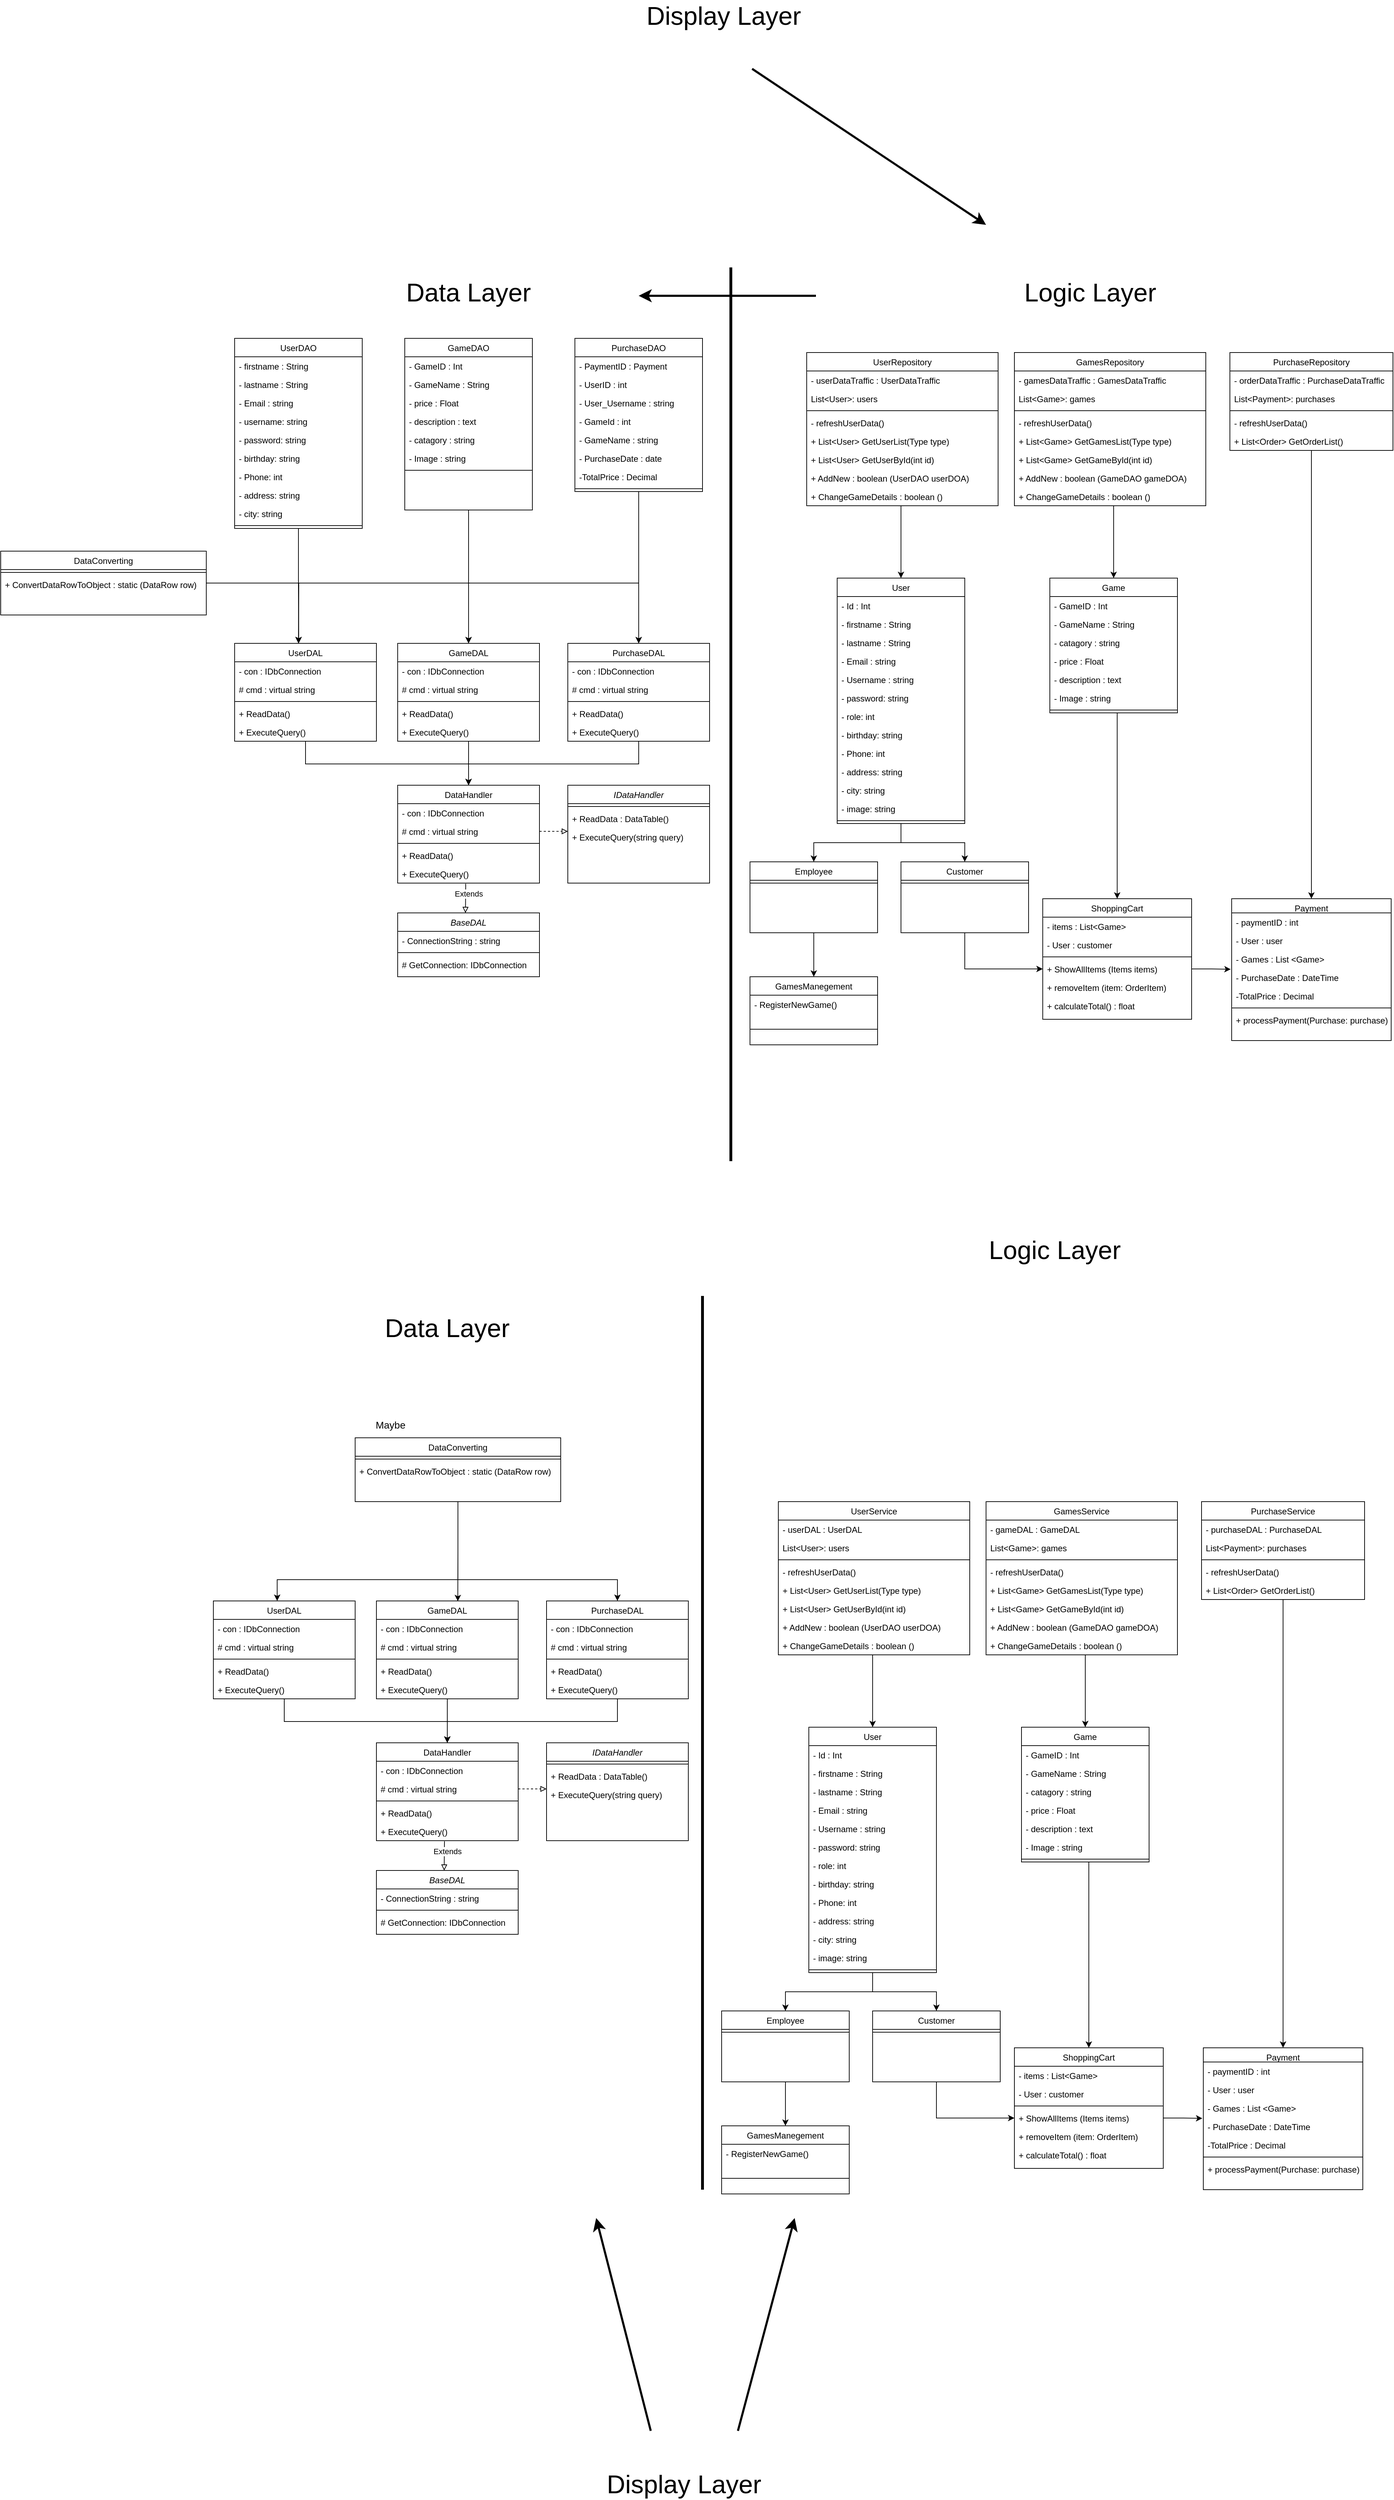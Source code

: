 <mxfile version="20.8.16" type="device"><diagram id="C5RBs43oDa-KdzZeNtuy" name="Page-1"><mxGraphModel dx="1976" dy="1939" grid="1" gridSize="10" guides="1" tooltips="1" connect="1" arrows="1" fold="1" page="1" pageScale="1" pageWidth="827" pageHeight="1169" math="0" shadow="0"><root><mxCell id="WIyWlLk6GJQsqaUBKTNV-0"/><mxCell id="WIyWlLk6GJQsqaUBKTNV-1" parent="WIyWlLk6GJQsqaUBKTNV-0"/><mxCell id="NbfduyzUk9A0YQa25at7-5" style="edgeStyle=orthogonalEdgeStyle;rounded=0;orthogonalLoop=1;jettySize=auto;html=1;entryX=0.5;entryY=0;entryDx=0;entryDy=0;strokeWidth=1;endSize=6;jumpSize=3;startSize=6;" parent="WIyWlLk6GJQsqaUBKTNV-1" source="zkfFHV4jXpPFQw0GAbJ--0" target="9tlULdFJZMYDoHyNblef-19" edge="1"><mxGeometry relative="1" as="geometry"><Array as="points"><mxPoint x="1265" y="300"/><mxPoint x="1265" y="300"/></Array></mxGeometry></mxCell><mxCell id="zkfFHV4jXpPFQw0GAbJ--0" value="Game" style="swimlane;fontStyle=0;align=center;verticalAlign=top;childLayout=stackLayout;horizontal=1;startSize=26;horizontalStack=0;resizeParent=1;resizeLast=0;collapsible=1;marginBottom=0;rounded=0;shadow=0;strokeWidth=1;" parent="WIyWlLk6GJQsqaUBKTNV-1" vertex="1"><mxGeometry x="1170" y="38" width="180" height="190" as="geometry"><mxRectangle x="230" y="140" width="160" height="26" as="alternateBounds"/></mxGeometry></mxCell><mxCell id="zkfFHV4jXpPFQw0GAbJ--1" value="- GameID : Int" style="text;align=left;verticalAlign=top;spacingLeft=4;spacingRight=4;overflow=hidden;rotatable=0;points=[[0,0.5],[1,0.5]];portConstraint=eastwest;" parent="zkfFHV4jXpPFQw0GAbJ--0" vertex="1"><mxGeometry y="26" width="180" height="26" as="geometry"/></mxCell><mxCell id="zkfFHV4jXpPFQw0GAbJ--2" value="- GameName : String" style="text;align=left;verticalAlign=top;spacingLeft=4;spacingRight=4;overflow=hidden;rotatable=0;points=[[0,0.5],[1,0.5]];portConstraint=eastwest;rounded=0;shadow=0;html=0;" parent="zkfFHV4jXpPFQw0GAbJ--0" vertex="1"><mxGeometry y="52" width="180" height="26" as="geometry"/></mxCell><mxCell id="9x6heHrOwN2sqwCtczr--2" value="- catagory : string&#10;" style="text;align=left;verticalAlign=top;spacingLeft=4;spacingRight=4;overflow=hidden;rotatable=0;points=[[0,0.5],[1,0.5]];portConstraint=eastwest;rounded=0;shadow=0;html=0;" parent="zkfFHV4jXpPFQw0GAbJ--0" vertex="1"><mxGeometry y="78" width="180" height="26" as="geometry"/></mxCell><mxCell id="zkfFHV4jXpPFQw0GAbJ--3" value="- price : Float&#10;" style="text;align=left;verticalAlign=top;spacingLeft=4;spacingRight=4;overflow=hidden;rotatable=0;points=[[0,0.5],[1,0.5]];portConstraint=eastwest;rounded=0;shadow=0;html=0;" parent="zkfFHV4jXpPFQw0GAbJ--0" vertex="1"><mxGeometry y="104" width="180" height="26" as="geometry"/></mxCell><mxCell id="7sPtkkq_RdJ8PnS1_9KC-0" value="- description : text&#10;" style="text;align=left;verticalAlign=top;spacingLeft=4;spacingRight=4;overflow=hidden;rotatable=0;points=[[0,0.5],[1,0.5]];portConstraint=eastwest;rounded=0;shadow=0;html=0;" parent="zkfFHV4jXpPFQw0GAbJ--0" vertex="1"><mxGeometry y="130" width="180" height="26" as="geometry"/></mxCell><mxCell id="9x6heHrOwN2sqwCtczr--1" value="- Image : string" style="text;align=left;verticalAlign=top;spacingLeft=4;spacingRight=4;overflow=hidden;rotatable=0;points=[[0,0.5],[1,0.5]];portConstraint=eastwest;" parent="zkfFHV4jXpPFQw0GAbJ--0" vertex="1"><mxGeometry y="156" width="180" height="26" as="geometry"/></mxCell><mxCell id="zkfFHV4jXpPFQw0GAbJ--4" value="" style="line;html=1;strokeWidth=1;align=left;verticalAlign=middle;spacingTop=-1;spacingLeft=3;spacingRight=3;rotatable=0;labelPosition=right;points=[];portConstraint=eastwest;" parent="zkfFHV4jXpPFQw0GAbJ--0" vertex="1"><mxGeometry y="182" width="180" height="8" as="geometry"/></mxCell><mxCell id="Cmx3kkzlNZ3zfH85QqiJ-4" style="edgeStyle=orthogonalEdgeStyle;rounded=0;orthogonalLoop=1;jettySize=auto;html=1;entryX=0;entryY=0.5;entryDx=0;entryDy=0;" parent="WIyWlLk6GJQsqaUBKTNV-1" source="9tlULdFJZMYDoHyNblef-0" target="9tlULdFJZMYDoHyNblef-21" edge="1"><mxGeometry relative="1" as="geometry"/></mxCell><mxCell id="9tlULdFJZMYDoHyNblef-0" value="Customer" style="swimlane;fontStyle=0;align=center;verticalAlign=top;childLayout=stackLayout;horizontal=1;startSize=26;horizontalStack=0;resizeParent=1;resizeLast=0;collapsible=1;marginBottom=0;rounded=0;shadow=0;strokeWidth=1;" parent="WIyWlLk6GJQsqaUBKTNV-1" vertex="1"><mxGeometry x="960" y="438" width="180" height="100" as="geometry"><mxRectangle x="230" y="140" width="160" height="26" as="alternateBounds"/></mxGeometry></mxCell><mxCell id="9tlULdFJZMYDoHyNblef-5" value="" style="line;html=1;strokeWidth=1;align=left;verticalAlign=middle;spacingTop=-1;spacingLeft=3;spacingRight=3;rotatable=0;labelPosition=right;points=[];portConstraint=eastwest;" parent="9tlULdFJZMYDoHyNblef-0" vertex="1"><mxGeometry y="26" width="180" height="8" as="geometry"/></mxCell><mxCell id="9tlULdFJZMYDoHyNblef-19" value="ShoppingCart" style="swimlane;fontStyle=0;align=center;verticalAlign=top;childLayout=stackLayout;horizontal=1;startSize=26;horizontalStack=0;resizeParent=1;resizeLast=0;collapsible=1;marginBottom=0;rounded=0;shadow=0;strokeWidth=1;" parent="WIyWlLk6GJQsqaUBKTNV-1" vertex="1"><mxGeometry x="1160" y="490" width="210" height="170" as="geometry"><mxRectangle x="230" y="140" width="160" height="26" as="alternateBounds"/></mxGeometry></mxCell><mxCell id="9tlULdFJZMYDoHyNblef-20" value="- items : List&lt;Game&gt;" style="text;align=left;verticalAlign=top;spacingLeft=4;spacingRight=4;overflow=hidden;rotatable=0;points=[[0,0.5],[1,0.5]];portConstraint=eastwest;" parent="9tlULdFJZMYDoHyNblef-19" vertex="1"><mxGeometry y="26" width="210" height="26" as="geometry"/></mxCell><mxCell id="Cmx3kkzlNZ3zfH85QqiJ-7" value="- User : customer" style="text;align=left;verticalAlign=top;spacingLeft=4;spacingRight=4;overflow=hidden;rotatable=0;points=[[0,0.5],[1,0.5]];portConstraint=eastwest;" parent="9tlULdFJZMYDoHyNblef-19" vertex="1"><mxGeometry y="52" width="210" height="26" as="geometry"/></mxCell><mxCell id="9tlULdFJZMYDoHyNblef-23" value="" style="line;html=1;strokeWidth=1;align=left;verticalAlign=middle;spacingTop=-1;spacingLeft=3;spacingRight=3;rotatable=0;labelPosition=right;points=[];portConstraint=eastwest;" parent="9tlULdFJZMYDoHyNblef-19" vertex="1"><mxGeometry y="78" width="210" height="8" as="geometry"/></mxCell><mxCell id="9tlULdFJZMYDoHyNblef-21" value="+ ShowAllItems (Items items)" style="text;align=left;verticalAlign=top;spacingLeft=4;spacingRight=4;overflow=hidden;rotatable=0;points=[[0,0.5],[1,0.5]];portConstraint=eastwest;rounded=0;shadow=0;html=0;" parent="9tlULdFJZMYDoHyNblef-19" vertex="1"><mxGeometry y="86" width="210" height="26" as="geometry"/></mxCell><mxCell id="9tlULdFJZMYDoHyNblef-22" value="+ removeItem (item: OrderItem)" style="text;align=left;verticalAlign=top;spacingLeft=4;spacingRight=4;overflow=hidden;rotatable=0;points=[[0,0.5],[1,0.5]];portConstraint=eastwest;rounded=0;shadow=0;html=0;" parent="9tlULdFJZMYDoHyNblef-19" vertex="1"><mxGeometry y="112" width="210" height="26" as="geometry"/></mxCell><mxCell id="NbfduyzUk9A0YQa25at7-0" value="+ calculateTotal() : float" style="text;align=left;verticalAlign=top;spacingLeft=4;spacingRight=4;overflow=hidden;rotatable=0;points=[[0,0.5],[1,0.5]];portConstraint=eastwest;rounded=0;shadow=0;html=0;" parent="9tlULdFJZMYDoHyNblef-19" vertex="1"><mxGeometry y="138" width="210" height="26" as="geometry"/></mxCell><mxCell id="9tlULdFJZMYDoHyNblef-30" value="Payment" style="swimlane;fontStyle=0;align=center;verticalAlign=top;childLayout=stackLayout;horizontal=1;startSize=20;horizontalStack=0;resizeParent=1;resizeLast=0;collapsible=1;marginBottom=0;rounded=0;shadow=0;strokeWidth=1;" parent="WIyWlLk6GJQsqaUBKTNV-1" vertex="1"><mxGeometry x="1426.5" y="490" width="225" height="200" as="geometry"><mxRectangle x="230" y="140" width="160" height="26" as="alternateBounds"/></mxGeometry></mxCell><mxCell id="9tlULdFJZMYDoHyNblef-31" value="- paymentID : int&#10;" style="text;align=left;verticalAlign=top;spacingLeft=4;spacingRight=4;overflow=hidden;rotatable=0;points=[[0,0.5],[1,0.5]];portConstraint=eastwest;" parent="9tlULdFJZMYDoHyNblef-30" vertex="1"><mxGeometry y="20" width="225" height="26" as="geometry"/></mxCell><mxCell id="9tlULdFJZMYDoHyNblef-8" value="- User : user" style="text;align=left;verticalAlign=top;spacingLeft=4;spacingRight=4;overflow=hidden;rotatable=0;points=[[0,0.5],[1,0.5]];portConstraint=eastwest;rounded=0;shadow=0;html=0;" parent="9tlULdFJZMYDoHyNblef-30" vertex="1"><mxGeometry y="46" width="225" height="26" as="geometry"/></mxCell><mxCell id="v3xnedXe3PVcbXfvQ9QR-1" value="- Games : List &lt;Game&gt;" style="text;align=left;verticalAlign=top;spacingLeft=4;spacingRight=4;overflow=hidden;rotatable=0;points=[[0,0.5],[1,0.5]];portConstraint=eastwest;rounded=0;shadow=0;html=0;" parent="9tlULdFJZMYDoHyNblef-30" vertex="1"><mxGeometry y="72" width="225" height="26" as="geometry"/></mxCell><mxCell id="9tlULdFJZMYDoHyNblef-9" value="- PurchaseDate : DateTime&#10;" style="text;align=left;verticalAlign=top;spacingLeft=4;spacingRight=4;overflow=hidden;rotatable=0;points=[[0,0.5],[1,0.5]];portConstraint=eastwest;rounded=0;shadow=0;html=0;" parent="9tlULdFJZMYDoHyNblef-30" vertex="1"><mxGeometry y="98" width="225" height="26" as="geometry"/></mxCell><mxCell id="v3xnedXe3PVcbXfvQ9QR-3" value="-TotalPrice : Decimal" style="text;align=left;verticalAlign=top;spacingLeft=4;spacingRight=4;overflow=hidden;rotatable=0;points=[[0,0.5],[1,0.5]];portConstraint=eastwest;rounded=0;shadow=0;html=0;" parent="9tlULdFJZMYDoHyNblef-30" vertex="1"><mxGeometry y="124" width="225" height="26" as="geometry"/></mxCell><mxCell id="9tlULdFJZMYDoHyNblef-32" value="" style="line;html=1;strokeWidth=1;align=left;verticalAlign=middle;spacingTop=-1;spacingLeft=3;spacingRight=3;rotatable=0;labelPosition=right;points=[];portConstraint=eastwest;" parent="9tlULdFJZMYDoHyNblef-30" vertex="1"><mxGeometry y="150" width="225" height="8" as="geometry"/></mxCell><mxCell id="9tlULdFJZMYDoHyNblef-33" value="+ processPayment(Purchase: purchase)" style="text;align=left;verticalAlign=top;spacingLeft=4;spacingRight=4;overflow=hidden;rotatable=0;points=[[0,0.5],[1,0.5]];portConstraint=eastwest;rounded=0;shadow=0;html=0;" parent="9tlULdFJZMYDoHyNblef-30" vertex="1"><mxGeometry y="158" width="225" height="26" as="geometry"/></mxCell><mxCell id="Nx0hZSzUmwc-ImYhpofF-126" value="&lt;font style=&quot;font-size: 36px;&quot;&gt;Logic Layer&lt;/font&gt;" style="text;html=1;strokeColor=none;fillColor=none;align=center;verticalAlign=middle;whiteSpace=wrap;rounded=0;" parent="WIyWlLk6GJQsqaUBKTNV-1" vertex="1"><mxGeometry x="1097" y="-380" width="260" height="30" as="geometry"/></mxCell><mxCell id="Nx0hZSzUmwc-ImYhpofF-146" style="edgeStyle=orthogonalEdgeStyle;rounded=0;orthogonalLoop=1;jettySize=auto;html=1;entryX=0.5;entryY=0;entryDx=0;entryDy=0;fontSize=36;" parent="WIyWlLk6GJQsqaUBKTNV-1" source="Nx0hZSzUmwc-ImYhpofF-127" target="9tlULdFJZMYDoHyNblef-0" edge="1"><mxGeometry relative="1" as="geometry"/></mxCell><mxCell id="Nx0hZSzUmwc-ImYhpofF-149" style="edgeStyle=orthogonalEdgeStyle;rounded=0;orthogonalLoop=1;jettySize=auto;html=1;entryX=0.5;entryY=0;entryDx=0;entryDy=0;fontSize=36;" parent="WIyWlLk6GJQsqaUBKTNV-1" source="Nx0hZSzUmwc-ImYhpofF-127" target="Nx0hZSzUmwc-ImYhpofF-147" edge="1"><mxGeometry relative="1" as="geometry"/></mxCell><mxCell id="Nx0hZSzUmwc-ImYhpofF-127" value="User" style="swimlane;fontStyle=0;align=center;verticalAlign=top;childLayout=stackLayout;horizontal=1;startSize=26;horizontalStack=0;resizeParent=1;resizeLast=0;collapsible=1;marginBottom=0;rounded=0;shadow=0;strokeWidth=1;" parent="WIyWlLk6GJQsqaUBKTNV-1" vertex="1"><mxGeometry x="870" y="38" width="180" height="346" as="geometry"><mxRectangle x="230" y="140" width="160" height="26" as="alternateBounds"/></mxGeometry></mxCell><mxCell id="Nx0hZSzUmwc-ImYhpofF-128" value="- Id : Int" style="text;align=left;verticalAlign=top;spacingLeft=4;spacingRight=4;overflow=hidden;rotatable=0;points=[[0,0.5],[1,0.5]];portConstraint=eastwest;" parent="Nx0hZSzUmwc-ImYhpofF-127" vertex="1"><mxGeometry y="26" width="180" height="26" as="geometry"/></mxCell><mxCell id="Nx0hZSzUmwc-ImYhpofF-129" value="- firstname : String" style="text;align=left;verticalAlign=top;spacingLeft=4;spacingRight=4;overflow=hidden;rotatable=0;points=[[0,0.5],[1,0.5]];portConstraint=eastwest;rounded=0;shadow=0;html=0;" parent="Nx0hZSzUmwc-ImYhpofF-127" vertex="1"><mxGeometry y="52" width="180" height="26" as="geometry"/></mxCell><mxCell id="Nx0hZSzUmwc-ImYhpofF-133" value="- lastname : String" style="text;align=left;verticalAlign=top;spacingLeft=4;spacingRight=4;overflow=hidden;rotatable=0;points=[[0,0.5],[1,0.5]];portConstraint=eastwest;rounded=0;shadow=0;html=0;" parent="Nx0hZSzUmwc-ImYhpofF-127" vertex="1"><mxGeometry y="78" width="180" height="26" as="geometry"/></mxCell><mxCell id="Nx0hZSzUmwc-ImYhpofF-130" value="- Email : string" style="text;align=left;verticalAlign=top;spacingLeft=4;spacingRight=4;overflow=hidden;rotatable=0;points=[[0,0.5],[1,0.5]];portConstraint=eastwest;rounded=0;shadow=0;html=0;" parent="Nx0hZSzUmwc-ImYhpofF-127" vertex="1"><mxGeometry y="104" width="180" height="26" as="geometry"/></mxCell><mxCell id="Cmx3kkzlNZ3zfH85QqiJ-1" value="- Username : string" style="text;align=left;verticalAlign=top;spacingLeft=4;spacingRight=4;overflow=hidden;rotatable=0;points=[[0,0.5],[1,0.5]];portConstraint=eastwest;rounded=0;shadow=0;html=0;" parent="Nx0hZSzUmwc-ImYhpofF-127" vertex="1"><mxGeometry y="130" width="180" height="26" as="geometry"/></mxCell><mxCell id="Nx0hZSzUmwc-ImYhpofF-131" value="- password: string&#10;" style="text;align=left;verticalAlign=top;spacingLeft=4;spacingRight=4;overflow=hidden;rotatable=0;points=[[0,0.5],[1,0.5]];portConstraint=eastwest;rounded=0;shadow=0;html=0;" parent="Nx0hZSzUmwc-ImYhpofF-127" vertex="1"><mxGeometry y="156" width="180" height="26" as="geometry"/></mxCell><mxCell id="NbfduyzUk9A0YQa25at7-6" value="- role: int&#10;" style="text;align=left;verticalAlign=top;spacingLeft=4;spacingRight=4;overflow=hidden;rotatable=0;points=[[0,0.5],[1,0.5]];portConstraint=eastwest;rounded=0;shadow=0;html=0;" parent="Nx0hZSzUmwc-ImYhpofF-127" vertex="1"><mxGeometry y="182" width="180" height="26" as="geometry"/></mxCell><mxCell id="Nx0hZSzUmwc-ImYhpofF-141" value="- birthday: string&#10;" style="text;align=left;verticalAlign=top;spacingLeft=4;spacingRight=4;overflow=hidden;rotatable=0;points=[[0,0.5],[1,0.5]];portConstraint=eastwest;rounded=0;shadow=0;html=0;" parent="Nx0hZSzUmwc-ImYhpofF-127" vertex="1"><mxGeometry y="208" width="180" height="26" as="geometry"/></mxCell><mxCell id="Nx0hZSzUmwc-ImYhpofF-142" value="- Phone: int&#10;" style="text;align=left;verticalAlign=top;spacingLeft=4;spacingRight=4;overflow=hidden;rotatable=0;points=[[0,0.5],[1,0.5]];portConstraint=eastwest;rounded=0;shadow=0;html=0;" parent="Nx0hZSzUmwc-ImYhpofF-127" vertex="1"><mxGeometry y="234" width="180" height="26" as="geometry"/></mxCell><mxCell id="Nx0hZSzUmwc-ImYhpofF-143" value="- address: string&#10;" style="text;align=left;verticalAlign=top;spacingLeft=4;spacingRight=4;overflow=hidden;rotatable=0;points=[[0,0.5],[1,0.5]];portConstraint=eastwest;rounded=0;shadow=0;html=0;" parent="Nx0hZSzUmwc-ImYhpofF-127" vertex="1"><mxGeometry y="260" width="180" height="26" as="geometry"/></mxCell><mxCell id="Nx0hZSzUmwc-ImYhpofF-144" value="- city: string&#10;" style="text;align=left;verticalAlign=top;spacingLeft=4;spacingRight=4;overflow=hidden;rotatable=0;points=[[0,0.5],[1,0.5]];portConstraint=eastwest;rounded=0;shadow=0;html=0;" parent="Nx0hZSzUmwc-ImYhpofF-127" vertex="1"><mxGeometry y="286" width="180" height="26" as="geometry"/></mxCell><mxCell id="9x6heHrOwN2sqwCtczr--0" value="- image: string&#10;" style="text;align=left;verticalAlign=top;spacingLeft=4;spacingRight=4;overflow=hidden;rotatable=0;points=[[0,0.5],[1,0.5]];portConstraint=eastwest;rounded=0;shadow=0;html=0;" parent="Nx0hZSzUmwc-ImYhpofF-127" vertex="1"><mxGeometry y="312" width="180" height="26" as="geometry"/></mxCell><mxCell id="Nx0hZSzUmwc-ImYhpofF-132" value="" style="line;html=1;strokeWidth=1;align=left;verticalAlign=middle;spacingTop=-1;spacingLeft=3;spacingRight=3;rotatable=0;labelPosition=right;points=[];portConstraint=eastwest;" parent="Nx0hZSzUmwc-ImYhpofF-127" vertex="1"><mxGeometry y="338" width="180" height="8" as="geometry"/></mxCell><mxCell id="Nx0hZSzUmwc-ImYhpofF-155" style="edgeStyle=orthogonalEdgeStyle;rounded=0;orthogonalLoop=1;jettySize=auto;html=1;entryX=0.5;entryY=0;entryDx=0;entryDy=0;fontSize=36;" parent="WIyWlLk6GJQsqaUBKTNV-1" source="Nx0hZSzUmwc-ImYhpofF-147" target="Nx0hZSzUmwc-ImYhpofF-150" edge="1"><mxGeometry relative="1" as="geometry"/></mxCell><mxCell id="Nx0hZSzUmwc-ImYhpofF-147" value="Employee" style="swimlane;fontStyle=0;align=center;verticalAlign=top;childLayout=stackLayout;horizontal=1;startSize=26;horizontalStack=0;resizeParent=1;resizeLast=0;collapsible=1;marginBottom=0;rounded=0;shadow=0;strokeWidth=1;" parent="WIyWlLk6GJQsqaUBKTNV-1" vertex="1"><mxGeometry x="747" y="438" width="180" height="100" as="geometry"><mxRectangle x="230" y="140" width="160" height="26" as="alternateBounds"/></mxGeometry></mxCell><mxCell id="Nx0hZSzUmwc-ImYhpofF-148" value="" style="line;html=1;strokeWidth=1;align=left;verticalAlign=middle;spacingTop=-1;spacingLeft=3;spacingRight=3;rotatable=0;labelPosition=right;points=[];portConstraint=eastwest;" parent="Nx0hZSzUmwc-ImYhpofF-147" vertex="1"><mxGeometry y="26" width="180" height="8" as="geometry"/></mxCell><mxCell id="Nx0hZSzUmwc-ImYhpofF-150" value="GamesManegement" style="swimlane;fontStyle=0;align=center;verticalAlign=top;childLayout=stackLayout;horizontal=1;startSize=26;horizontalStack=0;resizeParent=1;resizeLast=0;collapsible=1;marginBottom=0;rounded=0;shadow=0;strokeWidth=1;" parent="WIyWlLk6GJQsqaUBKTNV-1" vertex="1"><mxGeometry x="747" y="600" width="180" height="96" as="geometry"><mxRectangle x="230" y="140" width="160" height="26" as="alternateBounds"/></mxGeometry></mxCell><mxCell id="Nx0hZSzUmwc-ImYhpofF-152" value="- RegisterNewGame()&#10;" style="text;align=left;verticalAlign=top;spacingLeft=4;spacingRight=4;overflow=hidden;rotatable=0;points=[[0,0.5],[1,0.5]];portConstraint=eastwest;rounded=0;shadow=0;html=0;" parent="Nx0hZSzUmwc-ImYhpofF-150" vertex="1"><mxGeometry y="26" width="180" height="26" as="geometry"/></mxCell><mxCell id="Nx0hZSzUmwc-ImYhpofF-151" value="" style="line;html=1;strokeWidth=1;align=left;verticalAlign=middle;spacingTop=-1;spacingLeft=3;spacingRight=3;rotatable=0;labelPosition=right;points=[];portConstraint=eastwest;" parent="Nx0hZSzUmwc-ImYhpofF-150" vertex="1"><mxGeometry y="52" width="180" height="44" as="geometry"/></mxCell><mxCell id="Nx0hZSzUmwc-ImYhpofF-157" value="&lt;font style=&quot;font-size: 36px;&quot;&gt;Data Layer&lt;/font&gt;" style="text;html=1;strokeColor=none;fillColor=none;align=center;verticalAlign=middle;whiteSpace=wrap;rounded=0;" parent="WIyWlLk6GJQsqaUBKTNV-1" vertex="1"><mxGeometry x="220" y="-380" width="260" height="30" as="geometry"/></mxCell><mxCell id="Nx0hZSzUmwc-ImYhpofF-248" style="edgeStyle=orthogonalEdgeStyle;rounded=0;orthogonalLoop=1;jettySize=auto;html=1;entryX=0.5;entryY=0;entryDx=0;entryDy=0;fontSize=11;endArrow=classic;endFill=1;" parent="WIyWlLk6GJQsqaUBKTNV-1" source="Nx0hZSzUmwc-ImYhpofF-158" target="Nx0hZSzUmwc-ImYhpofF-202" edge="1"><mxGeometry relative="1" as="geometry"/></mxCell><mxCell id="Nx0hZSzUmwc-ImYhpofF-158" value="GameDAO" style="swimlane;fontStyle=0;align=center;verticalAlign=top;childLayout=stackLayout;horizontal=1;startSize=26;horizontalStack=0;resizeParent=1;resizeLast=0;collapsible=1;marginBottom=0;rounded=0;shadow=0;strokeWidth=1;" parent="WIyWlLk6GJQsqaUBKTNV-1" vertex="1"><mxGeometry x="260" y="-300" width="180" height="242" as="geometry"><mxRectangle x="230" y="140" width="160" height="26" as="alternateBounds"/></mxGeometry></mxCell><mxCell id="v3xnedXe3PVcbXfvQ9QR-18" value="- GameID : Int" style="text;align=left;verticalAlign=top;spacingLeft=4;spacingRight=4;overflow=hidden;rotatable=0;points=[[0,0.5],[1,0.5]];portConstraint=eastwest;" parent="Nx0hZSzUmwc-ImYhpofF-158" vertex="1"><mxGeometry y="26" width="180" height="26" as="geometry"/></mxCell><mxCell id="v3xnedXe3PVcbXfvQ9QR-19" value="- GameName : String" style="text;align=left;verticalAlign=top;spacingLeft=4;spacingRight=4;overflow=hidden;rotatable=0;points=[[0,0.5],[1,0.5]];portConstraint=eastwest;rounded=0;shadow=0;html=0;" parent="Nx0hZSzUmwc-ImYhpofF-158" vertex="1"><mxGeometry y="52" width="180" height="26" as="geometry"/></mxCell><mxCell id="v3xnedXe3PVcbXfvQ9QR-20" value="- price : Float&#10;" style="text;align=left;verticalAlign=top;spacingLeft=4;spacingRight=4;overflow=hidden;rotatable=0;points=[[0,0.5],[1,0.5]];portConstraint=eastwest;rounded=0;shadow=0;html=0;" parent="Nx0hZSzUmwc-ImYhpofF-158" vertex="1"><mxGeometry y="78" width="180" height="26" as="geometry"/></mxCell><mxCell id="v3xnedXe3PVcbXfvQ9QR-21" value="- description : text&#10;" style="text;align=left;verticalAlign=top;spacingLeft=4;spacingRight=4;overflow=hidden;rotatable=0;points=[[0,0.5],[1,0.5]];portConstraint=eastwest;rounded=0;shadow=0;html=0;" parent="Nx0hZSzUmwc-ImYhpofF-158" vertex="1"><mxGeometry y="104" width="180" height="26" as="geometry"/></mxCell><mxCell id="v3xnedXe3PVcbXfvQ9QR-22" value="- catagory : string&#10;" style="text;align=left;verticalAlign=top;spacingLeft=4;spacingRight=4;overflow=hidden;rotatable=0;points=[[0,0.5],[1,0.5]];portConstraint=eastwest;rounded=0;shadow=0;html=0;" parent="Nx0hZSzUmwc-ImYhpofF-158" vertex="1"><mxGeometry y="130" width="180" height="26" as="geometry"/></mxCell><mxCell id="v3xnedXe3PVcbXfvQ9QR-23" value="- Image : string" style="text;align=left;verticalAlign=top;spacingLeft=4;spacingRight=4;overflow=hidden;rotatable=0;points=[[0,0.5],[1,0.5]];portConstraint=eastwest;" parent="Nx0hZSzUmwc-ImYhpofF-158" vertex="1"><mxGeometry y="156" width="180" height="26" as="geometry"/></mxCell><mxCell id="Nx0hZSzUmwc-ImYhpofF-163" value="" style="line;html=1;strokeWidth=1;align=left;verticalAlign=middle;spacingTop=-1;spacingLeft=3;spacingRight=3;rotatable=0;labelPosition=right;points=[];portConstraint=eastwest;" parent="Nx0hZSzUmwc-ImYhpofF-158" vertex="1"><mxGeometry y="182" width="180" height="8" as="geometry"/></mxCell><mxCell id="Nx0hZSzUmwc-ImYhpofF-288" style="edgeStyle=orthogonalEdgeStyle;rounded=0;orthogonalLoop=1;jettySize=auto;html=1;entryX=0.5;entryY=0;entryDx=0;entryDy=0;fontSize=11;endArrow=classic;endFill=1;" parent="WIyWlLk6GJQsqaUBKTNV-1" source="Nx0hZSzUmwc-ImYhpofF-164" target="zkfFHV4jXpPFQw0GAbJ--0" edge="1"><mxGeometry relative="1" as="geometry"><Array as="points"><mxPoint x="1260" y="-40"/><mxPoint x="1260" y="-40"/></Array></mxGeometry></mxCell><mxCell id="Nx0hZSzUmwc-ImYhpofF-164" value="GamesRepository" style="swimlane;fontStyle=0;align=center;verticalAlign=top;childLayout=stackLayout;horizontal=1;startSize=26;horizontalStack=0;resizeParent=1;resizeLast=0;collapsible=1;marginBottom=0;rounded=0;shadow=0;strokeWidth=1;" parent="WIyWlLk6GJQsqaUBKTNV-1" vertex="1"><mxGeometry x="1120" y="-280" width="270" height="216" as="geometry"><mxRectangle x="230" y="140" width="160" height="26" as="alternateBounds"/></mxGeometry></mxCell><mxCell id="Nx0hZSzUmwc-ImYhpofF-165" value="- gamesDataTraffic : GamesDataTraffic" style="text;align=left;verticalAlign=top;spacingLeft=4;spacingRight=4;overflow=hidden;rotatable=0;points=[[0,0.5],[1,0.5]];portConstraint=eastwest;" parent="Nx0hZSzUmwc-ImYhpofF-164" vertex="1"><mxGeometry y="26" width="270" height="26" as="geometry"/></mxCell><mxCell id="Nx0hZSzUmwc-ImYhpofF-256" value="List&lt;Game&gt;: games" style="text;align=left;verticalAlign=top;spacingLeft=4;spacingRight=4;overflow=hidden;rotatable=0;points=[[0,0.5],[1,0.5]];portConstraint=eastwest;" parent="Nx0hZSzUmwc-ImYhpofF-164" vertex="1"><mxGeometry y="52" width="270" height="26" as="geometry"/></mxCell><mxCell id="Nx0hZSzUmwc-ImYhpofF-166" value="" style="line;html=1;strokeWidth=1;align=left;verticalAlign=middle;spacingTop=-1;spacingLeft=3;spacingRight=3;rotatable=0;labelPosition=right;points=[];portConstraint=eastwest;" parent="Nx0hZSzUmwc-ImYhpofF-164" vertex="1"><mxGeometry y="78" width="270" height="8" as="geometry"/></mxCell><mxCell id="Nx0hZSzUmwc-ImYhpofF-257" value="- refreshUserData()" style="text;align=left;verticalAlign=top;spacingLeft=4;spacingRight=4;overflow=hidden;rotatable=0;points=[[0,0.5],[1,0.5]];portConstraint=eastwest;" parent="Nx0hZSzUmwc-ImYhpofF-164" vertex="1"><mxGeometry y="86" width="270" height="26" as="geometry"/></mxCell><mxCell id="Nx0hZSzUmwc-ImYhpofF-258" value="+ List&lt;Game&gt; GetGamesList(Type type)" style="text;align=left;verticalAlign=top;spacingLeft=4;spacingRight=4;overflow=hidden;rotatable=0;points=[[0,0.5],[1,0.5]];portConstraint=eastwest;" parent="Nx0hZSzUmwc-ImYhpofF-164" vertex="1"><mxGeometry y="112" width="270" height="26" as="geometry"/></mxCell><mxCell id="Nx0hZSzUmwc-ImYhpofF-265" value="+ List&lt;Game&gt; GetGameById(int id)" style="text;align=left;verticalAlign=top;spacingLeft=4;spacingRight=4;overflow=hidden;rotatable=0;points=[[0,0.5],[1,0.5]];portConstraint=eastwest;" parent="Nx0hZSzUmwc-ImYhpofF-164" vertex="1"><mxGeometry y="138" width="270" height="26" as="geometry"/></mxCell><mxCell id="Nx0hZSzUmwc-ImYhpofF-266" value="+ AddNew : boolean (GameDAO gameDOA)" style="text;align=left;verticalAlign=top;spacingLeft=4;spacingRight=4;overflow=hidden;rotatable=0;points=[[0,0.5],[1,0.5]];portConstraint=eastwest;" parent="Nx0hZSzUmwc-ImYhpofF-164" vertex="1"><mxGeometry y="164" width="270" height="26" as="geometry"/></mxCell><mxCell id="Nx0hZSzUmwc-ImYhpofF-267" value="+ ChangeGameDetails : boolean ()" style="text;align=left;verticalAlign=top;spacingLeft=4;spacingRight=4;overflow=hidden;rotatable=0;points=[[0,0.5],[1,0.5]];portConstraint=eastwest;" parent="Nx0hZSzUmwc-ImYhpofF-164" vertex="1"><mxGeometry y="190" width="270" height="26" as="geometry"/></mxCell><mxCell id="Nx0hZSzUmwc-ImYhpofF-249" style="edgeStyle=orthogonalEdgeStyle;rounded=0;orthogonalLoop=1;jettySize=auto;html=1;entryX=0.5;entryY=0;entryDx=0;entryDy=0;fontSize=11;endArrow=classic;endFill=1;" parent="WIyWlLk6GJQsqaUBKTNV-1" source="Nx0hZSzUmwc-ImYhpofF-171" target="Nx0hZSzUmwc-ImYhpofF-208" edge="1"><mxGeometry relative="1" as="geometry"/></mxCell><mxCell id="Nx0hZSzUmwc-ImYhpofF-171" value="PurchaseDAO" style="swimlane;fontStyle=0;align=center;verticalAlign=top;childLayout=stackLayout;horizontal=1;startSize=26;horizontalStack=0;resizeParent=1;resizeLast=0;collapsible=1;marginBottom=0;rounded=0;shadow=0;strokeWidth=1;" parent="WIyWlLk6GJQsqaUBKTNV-1" vertex="1"><mxGeometry x="500" y="-300" width="180" height="216" as="geometry"><mxRectangle x="230" y="140" width="160" height="26" as="alternateBounds"/></mxGeometry></mxCell><mxCell id="v3xnedXe3PVcbXfvQ9QR-10" value="- PaymentID : Payment" style="text;align=left;verticalAlign=top;spacingLeft=4;spacingRight=4;overflow=hidden;rotatable=0;points=[[0,0.5],[1,0.5]];portConstraint=eastwest;" parent="Nx0hZSzUmwc-ImYhpofF-171" vertex="1"><mxGeometry y="26" width="180" height="26" as="geometry"/></mxCell><mxCell id="v3xnedXe3PVcbXfvQ9QR-11" value="- UserID : int" style="text;align=left;verticalAlign=top;spacingLeft=4;spacingRight=4;overflow=hidden;rotatable=0;points=[[0,0.5],[1,0.5]];portConstraint=eastwest;rounded=0;shadow=0;html=0;" parent="Nx0hZSzUmwc-ImYhpofF-171" vertex="1"><mxGeometry y="52" width="180" height="26" as="geometry"/></mxCell><mxCell id="v3xnedXe3PVcbXfvQ9QR-12" value="- User_Username : string" style="text;align=left;verticalAlign=top;spacingLeft=4;spacingRight=4;overflow=hidden;rotatable=0;points=[[0,0.5],[1,0.5]];portConstraint=eastwest;rounded=0;shadow=0;html=0;" parent="Nx0hZSzUmwc-ImYhpofF-171" vertex="1"><mxGeometry y="78" width="180" height="26" as="geometry"/></mxCell><mxCell id="v3xnedXe3PVcbXfvQ9QR-13" value="- GameId : int" style="text;align=left;verticalAlign=top;spacingLeft=4;spacingRight=4;overflow=hidden;rotatable=0;points=[[0,0.5],[1,0.5]];portConstraint=eastwest;rounded=0;shadow=0;html=0;" parent="Nx0hZSzUmwc-ImYhpofF-171" vertex="1"><mxGeometry y="104" width="180" height="26" as="geometry"/></mxCell><mxCell id="v3xnedXe3PVcbXfvQ9QR-14" value="- GameName : string" style="text;align=left;verticalAlign=top;spacingLeft=4;spacingRight=4;overflow=hidden;rotatable=0;points=[[0,0.5],[1,0.5]];portConstraint=eastwest;rounded=0;shadow=0;html=0;" parent="Nx0hZSzUmwc-ImYhpofF-171" vertex="1"><mxGeometry y="130" width="180" height="26" as="geometry"/></mxCell><mxCell id="v3xnedXe3PVcbXfvQ9QR-15" value="- PurchaseDate : date&#10;" style="text;align=left;verticalAlign=top;spacingLeft=4;spacingRight=4;overflow=hidden;rotatable=0;points=[[0,0.5],[1,0.5]];portConstraint=eastwest;rounded=0;shadow=0;html=0;" parent="Nx0hZSzUmwc-ImYhpofF-171" vertex="1"><mxGeometry y="156" width="180" height="26" as="geometry"/></mxCell><mxCell id="v3xnedXe3PVcbXfvQ9QR-16" value="-TotalPrice : Decimal" style="text;align=left;verticalAlign=top;spacingLeft=4;spacingRight=4;overflow=hidden;rotatable=0;points=[[0,0.5],[1,0.5]];portConstraint=eastwest;rounded=0;shadow=0;html=0;" parent="Nx0hZSzUmwc-ImYhpofF-171" vertex="1"><mxGeometry y="182" width="180" height="26" as="geometry"/></mxCell><mxCell id="Nx0hZSzUmwc-ImYhpofF-173" value="" style="line;html=1;strokeWidth=1;align=left;verticalAlign=middle;spacingTop=-1;spacingLeft=3;spacingRight=3;rotatable=0;labelPosition=right;points=[];portConstraint=eastwest;" parent="Nx0hZSzUmwc-ImYhpofF-171" vertex="1"><mxGeometry y="208" width="180" height="8" as="geometry"/></mxCell><mxCell id="Nx0hZSzUmwc-ImYhpofF-247" style="edgeStyle=orthogonalEdgeStyle;rounded=0;orthogonalLoop=1;jettySize=auto;html=1;entryX=0.452;entryY=-0.001;entryDx=0;entryDy=0;entryPerimeter=0;fontSize=11;endArrow=classic;endFill=1;" parent="WIyWlLk6GJQsqaUBKTNV-1" source="Nx0hZSzUmwc-ImYhpofF-174" target="Nx0hZSzUmwc-ImYhpofF-214" edge="1"><mxGeometry relative="1" as="geometry"/></mxCell><mxCell id="Nx0hZSzUmwc-ImYhpofF-174" value="UserDAO" style="swimlane;fontStyle=0;align=center;verticalAlign=top;childLayout=stackLayout;horizontal=1;startSize=26;horizontalStack=0;resizeParent=1;resizeLast=0;collapsible=1;marginBottom=0;rounded=0;shadow=0;strokeWidth=1;" parent="WIyWlLk6GJQsqaUBKTNV-1" vertex="1"><mxGeometry x="20" y="-300" width="180" height="268" as="geometry"><mxRectangle x="230" y="140" width="160" height="26" as="alternateBounds"/></mxGeometry></mxCell><mxCell id="Nx0hZSzUmwc-ImYhpofF-230" value="- firstname : String" style="text;align=left;verticalAlign=top;spacingLeft=4;spacingRight=4;overflow=hidden;rotatable=0;points=[[0,0.5],[1,0.5]];portConstraint=eastwest;rounded=0;shadow=0;html=0;" parent="Nx0hZSzUmwc-ImYhpofF-174" vertex="1"><mxGeometry y="26" width="180" height="26" as="geometry"/></mxCell><mxCell id="Nx0hZSzUmwc-ImYhpofF-231" value="- lastname : String" style="text;align=left;verticalAlign=top;spacingLeft=4;spacingRight=4;overflow=hidden;rotatable=0;points=[[0,0.5],[1,0.5]];portConstraint=eastwest;rounded=0;shadow=0;html=0;" parent="Nx0hZSzUmwc-ImYhpofF-174" vertex="1"><mxGeometry y="52" width="180" height="26" as="geometry"/></mxCell><mxCell id="Nx0hZSzUmwc-ImYhpofF-232" value="- Email : string" style="text;align=left;verticalAlign=top;spacingLeft=4;spacingRight=4;overflow=hidden;rotatable=0;points=[[0,0.5],[1,0.5]];portConstraint=eastwest;rounded=0;shadow=0;html=0;" parent="Nx0hZSzUmwc-ImYhpofF-174" vertex="1"><mxGeometry y="78" width="180" height="26" as="geometry"/></mxCell><mxCell id="Cmx3kkzlNZ3zfH85QqiJ-2" value="- username: string&#10;" style="text;align=left;verticalAlign=top;spacingLeft=4;spacingRight=4;overflow=hidden;rotatable=0;points=[[0,0.5],[1,0.5]];portConstraint=eastwest;rounded=0;shadow=0;html=0;" parent="Nx0hZSzUmwc-ImYhpofF-174" vertex="1"><mxGeometry y="104" width="180" height="26" as="geometry"/></mxCell><mxCell id="Nx0hZSzUmwc-ImYhpofF-233" value="- password: string&#10;" style="text;align=left;verticalAlign=top;spacingLeft=4;spacingRight=4;overflow=hidden;rotatable=0;points=[[0,0.5],[1,0.5]];portConstraint=eastwest;rounded=0;shadow=0;html=0;" parent="Nx0hZSzUmwc-ImYhpofF-174" vertex="1"><mxGeometry y="130" width="180" height="26" as="geometry"/></mxCell><mxCell id="Nx0hZSzUmwc-ImYhpofF-234" value="- birthday: string&#10;" style="text;align=left;verticalAlign=top;spacingLeft=4;spacingRight=4;overflow=hidden;rotatable=0;points=[[0,0.5],[1,0.5]];portConstraint=eastwest;rounded=0;shadow=0;html=0;" parent="Nx0hZSzUmwc-ImYhpofF-174" vertex="1"><mxGeometry y="156" width="180" height="26" as="geometry"/></mxCell><mxCell id="Nx0hZSzUmwc-ImYhpofF-235" value="- Phone: int&#10;" style="text;align=left;verticalAlign=top;spacingLeft=4;spacingRight=4;overflow=hidden;rotatable=0;points=[[0,0.5],[1,0.5]];portConstraint=eastwest;rounded=0;shadow=0;html=0;" parent="Nx0hZSzUmwc-ImYhpofF-174" vertex="1"><mxGeometry y="182" width="180" height="26" as="geometry"/></mxCell><mxCell id="Nx0hZSzUmwc-ImYhpofF-236" value="- address: string&#10;" style="text;align=left;verticalAlign=top;spacingLeft=4;spacingRight=4;overflow=hidden;rotatable=0;points=[[0,0.5],[1,0.5]];portConstraint=eastwest;rounded=0;shadow=0;html=0;" parent="Nx0hZSzUmwc-ImYhpofF-174" vertex="1"><mxGeometry y="208" width="180" height="26" as="geometry"/></mxCell><mxCell id="Nx0hZSzUmwc-ImYhpofF-237" value="- city: string&#10;" style="text;align=left;verticalAlign=top;spacingLeft=4;spacingRight=4;overflow=hidden;rotatable=0;points=[[0,0.5],[1,0.5]];portConstraint=eastwest;rounded=0;shadow=0;html=0;" parent="Nx0hZSzUmwc-ImYhpofF-174" vertex="1"><mxGeometry y="234" width="180" height="26" as="geometry"/></mxCell><mxCell id="Nx0hZSzUmwc-ImYhpofF-176" value="" style="line;html=1;strokeWidth=1;align=left;verticalAlign=middle;spacingTop=-1;spacingLeft=3;spacingRight=3;rotatable=0;labelPosition=right;points=[];portConstraint=eastwest;" parent="Nx0hZSzUmwc-ImYhpofF-174" vertex="1"><mxGeometry y="260" width="180" height="8" as="geometry"/></mxCell><mxCell id="Nx0hZSzUmwc-ImYhpofF-177" value="BaseDAL" style="swimlane;fontStyle=2;align=center;verticalAlign=top;childLayout=stackLayout;horizontal=1;startSize=26;horizontalStack=0;resizeParent=1;resizeLast=0;collapsible=1;marginBottom=0;rounded=0;shadow=0;strokeWidth=1;" parent="WIyWlLk6GJQsqaUBKTNV-1" vertex="1"><mxGeometry x="250" y="510" width="200" height="90" as="geometry"><mxRectangle x="230" y="140" width="160" height="26" as="alternateBounds"/></mxGeometry></mxCell><mxCell id="Nx0hZSzUmwc-ImYhpofF-178" value="- ConnectionString : string" style="text;align=left;verticalAlign=top;spacingLeft=4;spacingRight=4;overflow=hidden;rotatable=0;points=[[0,0.5],[1,0.5]];portConstraint=eastwest;" parent="Nx0hZSzUmwc-ImYhpofF-177" vertex="1"><mxGeometry y="26" width="200" height="26" as="geometry"/></mxCell><mxCell id="Nx0hZSzUmwc-ImYhpofF-179" value="" style="line;html=1;strokeWidth=1;align=left;verticalAlign=middle;spacingTop=-1;spacingLeft=3;spacingRight=3;rotatable=0;labelPosition=right;points=[];portConstraint=eastwest;" parent="Nx0hZSzUmwc-ImYhpofF-177" vertex="1"><mxGeometry y="52" width="200" height="8" as="geometry"/></mxCell><mxCell id="Nx0hZSzUmwc-ImYhpofF-180" value="# GetConnection: IDbConnection" style="text;align=left;verticalAlign=top;spacingLeft=4;spacingRight=4;overflow=hidden;rotatable=0;points=[[0,0.5],[1,0.5]];portConstraint=eastwest;" parent="Nx0hZSzUmwc-ImYhpofF-177" vertex="1"><mxGeometry y="60" width="200" height="26" as="geometry"/></mxCell><mxCell id="Nx0hZSzUmwc-ImYhpofF-181" value="DataHandler" style="swimlane;fontStyle=0;align=center;verticalAlign=top;childLayout=stackLayout;horizontal=1;startSize=26;horizontalStack=0;resizeParent=1;resizeLast=0;collapsible=1;marginBottom=0;rounded=0;shadow=0;strokeWidth=1;" parent="WIyWlLk6GJQsqaUBKTNV-1" vertex="1"><mxGeometry x="250" y="330" width="200" height="138" as="geometry"><mxRectangle x="230" y="140" width="160" height="26" as="alternateBounds"/></mxGeometry></mxCell><mxCell id="Nx0hZSzUmwc-ImYhpofF-182" value="- con : IDbConnection" style="text;align=left;verticalAlign=top;spacingLeft=4;spacingRight=4;overflow=hidden;rotatable=0;points=[[0,0.5],[1,0.5]];portConstraint=eastwest;" parent="Nx0hZSzUmwc-ImYhpofF-181" vertex="1"><mxGeometry y="26" width="200" height="26" as="geometry"/></mxCell><mxCell id="Nx0hZSzUmwc-ImYhpofF-185" value="# cmd : virtual string" style="text;align=left;verticalAlign=top;spacingLeft=4;spacingRight=4;overflow=hidden;rotatable=0;points=[[0,0.5],[1,0.5]];portConstraint=eastwest;" parent="Nx0hZSzUmwc-ImYhpofF-181" vertex="1"><mxGeometry y="52" width="200" height="26" as="geometry"/></mxCell><mxCell id="Nx0hZSzUmwc-ImYhpofF-183" value="" style="line;html=1;strokeWidth=1;align=left;verticalAlign=middle;spacingTop=-1;spacingLeft=3;spacingRight=3;rotatable=0;labelPosition=right;points=[];portConstraint=eastwest;" parent="Nx0hZSzUmwc-ImYhpofF-181" vertex="1"><mxGeometry y="78" width="200" height="8" as="geometry"/></mxCell><mxCell id="Nx0hZSzUmwc-ImYhpofF-184" value="+ ReadData()" style="text;align=left;verticalAlign=top;spacingLeft=4;spacingRight=4;overflow=hidden;rotatable=0;points=[[0,0.5],[1,0.5]];portConstraint=eastwest;" parent="Nx0hZSzUmwc-ImYhpofF-181" vertex="1"><mxGeometry y="86" width="200" height="26" as="geometry"/></mxCell><mxCell id="Nx0hZSzUmwc-ImYhpofF-191" value="+ ExecuteQuery()" style="text;align=left;verticalAlign=top;spacingLeft=4;spacingRight=4;overflow=hidden;rotatable=0;points=[[0,0.5],[1,0.5]];portConstraint=eastwest;" parent="Nx0hZSzUmwc-ImYhpofF-181" vertex="1"><mxGeometry y="112" width="200" height="26" as="geometry"/></mxCell><mxCell id="Nx0hZSzUmwc-ImYhpofF-194" value="" style="endArrow=block;html=1;rounded=0;fontSize=36;exitX=0.48;exitY=1.033;exitDx=0;exitDy=0;exitPerimeter=0;entryX=0.478;entryY=0.001;entryDx=0;entryDy=0;entryPerimeter=0;endFill=0;" parent="WIyWlLk6GJQsqaUBKTNV-1" source="Nx0hZSzUmwc-ImYhpofF-191" target="Nx0hZSzUmwc-ImYhpofF-177" edge="1"><mxGeometry width="50" height="50" relative="1" as="geometry"><mxPoint x="510" y="410" as="sourcePoint"/><mxPoint x="500" y="330" as="targetPoint"/></mxGeometry></mxCell><mxCell id="Nx0hZSzUmwc-ImYhpofF-195" value="&lt;font style=&quot;font-size: 11px;&quot;&gt;Extends&lt;/font&gt;" style="edgeLabel;html=1;align=center;verticalAlign=middle;resizable=0;points=[];fontSize=11;spacing=1;" parent="Nx0hZSzUmwc-ImYhpofF-194" vertex="1" connectable="0"><mxGeometry y="-2" relative="1" as="geometry"><mxPoint x="6" y="-7" as="offset"/></mxGeometry></mxCell><mxCell id="Nx0hZSzUmwc-ImYhpofF-196" value="IDataHandler" style="swimlane;fontStyle=2;align=center;verticalAlign=top;childLayout=stackLayout;horizontal=1;startSize=26;horizontalStack=0;resizeParent=1;resizeLast=0;collapsible=1;marginBottom=0;rounded=0;shadow=0;strokeWidth=1;" parent="WIyWlLk6GJQsqaUBKTNV-1" vertex="1"><mxGeometry x="490" y="330" width="200" height="138" as="geometry"><mxRectangle x="230" y="140" width="160" height="26" as="alternateBounds"/></mxGeometry></mxCell><mxCell id="Nx0hZSzUmwc-ImYhpofF-199" value="" style="line;html=1;strokeWidth=1;align=left;verticalAlign=middle;spacingTop=-1;spacingLeft=3;spacingRight=3;rotatable=0;labelPosition=right;points=[];portConstraint=eastwest;" parent="Nx0hZSzUmwc-ImYhpofF-196" vertex="1"><mxGeometry y="26" width="200" height="8" as="geometry"/></mxCell><mxCell id="Nx0hZSzUmwc-ImYhpofF-200" value="+ ReadData : DataTable()" style="text;align=left;verticalAlign=top;spacingLeft=4;spacingRight=4;overflow=hidden;rotatable=0;points=[[0,0.5],[1,0.5]];portConstraint=eastwest;" parent="Nx0hZSzUmwc-ImYhpofF-196" vertex="1"><mxGeometry y="34" width="200" height="26" as="geometry"/></mxCell><mxCell id="Nx0hZSzUmwc-ImYhpofF-201" value="+ ExecuteQuery(string query)" style="text;align=left;verticalAlign=top;spacingLeft=4;spacingRight=4;overflow=hidden;rotatable=0;points=[[0,0.5],[1,0.5]];portConstraint=eastwest;" parent="Nx0hZSzUmwc-ImYhpofF-196" vertex="1"><mxGeometry y="60" width="200" height="26" as="geometry"/></mxCell><mxCell id="Nx0hZSzUmwc-ImYhpofF-222" style="edgeStyle=orthogonalEdgeStyle;rounded=0;orthogonalLoop=1;jettySize=auto;html=1;fontSize=11;endArrow=classic;endFill=1;" parent="WIyWlLk6GJQsqaUBKTNV-1" source="Nx0hZSzUmwc-ImYhpofF-202" edge="1"><mxGeometry relative="1" as="geometry"><mxPoint x="350" y="330" as="targetPoint"/></mxGeometry></mxCell><mxCell id="Nx0hZSzUmwc-ImYhpofF-202" value="GameDAL" style="swimlane;fontStyle=0;align=center;verticalAlign=top;childLayout=stackLayout;horizontal=1;startSize=26;horizontalStack=0;resizeParent=1;resizeLast=0;collapsible=1;marginBottom=0;rounded=0;shadow=0;strokeWidth=1;" parent="WIyWlLk6GJQsqaUBKTNV-1" vertex="1"><mxGeometry x="250" y="130" width="200" height="138" as="geometry"><mxRectangle x="230" y="140" width="160" height="26" as="alternateBounds"/></mxGeometry></mxCell><mxCell id="Nx0hZSzUmwc-ImYhpofF-203" value="- con : IDbConnection" style="text;align=left;verticalAlign=top;spacingLeft=4;spacingRight=4;overflow=hidden;rotatable=0;points=[[0,0.5],[1,0.5]];portConstraint=eastwest;" parent="Nx0hZSzUmwc-ImYhpofF-202" vertex="1"><mxGeometry y="26" width="200" height="26" as="geometry"/></mxCell><mxCell id="Nx0hZSzUmwc-ImYhpofF-204" value="# cmd : virtual string" style="text;align=left;verticalAlign=top;spacingLeft=4;spacingRight=4;overflow=hidden;rotatable=0;points=[[0,0.5],[1,0.5]];portConstraint=eastwest;" parent="Nx0hZSzUmwc-ImYhpofF-202" vertex="1"><mxGeometry y="52" width="200" height="26" as="geometry"/></mxCell><mxCell id="Nx0hZSzUmwc-ImYhpofF-205" value="" style="line;html=1;strokeWidth=1;align=left;verticalAlign=middle;spacingTop=-1;spacingLeft=3;spacingRight=3;rotatable=0;labelPosition=right;points=[];portConstraint=eastwest;" parent="Nx0hZSzUmwc-ImYhpofF-202" vertex="1"><mxGeometry y="78" width="200" height="8" as="geometry"/></mxCell><mxCell id="Nx0hZSzUmwc-ImYhpofF-206" value="+ ReadData()" style="text;align=left;verticalAlign=top;spacingLeft=4;spacingRight=4;overflow=hidden;rotatable=0;points=[[0,0.5],[1,0.5]];portConstraint=eastwest;" parent="Nx0hZSzUmwc-ImYhpofF-202" vertex="1"><mxGeometry y="86" width="200" height="26" as="geometry"/></mxCell><mxCell id="Nx0hZSzUmwc-ImYhpofF-207" value="+ ExecuteQuery()" style="text;align=left;verticalAlign=top;spacingLeft=4;spacingRight=4;overflow=hidden;rotatable=0;points=[[0,0.5],[1,0.5]];portConstraint=eastwest;" parent="Nx0hZSzUmwc-ImYhpofF-202" vertex="1"><mxGeometry y="112" width="200" height="26" as="geometry"/></mxCell><mxCell id="Nx0hZSzUmwc-ImYhpofF-221" style="edgeStyle=orthogonalEdgeStyle;rounded=0;orthogonalLoop=1;jettySize=auto;html=1;entryX=0.5;entryY=0;entryDx=0;entryDy=0;fontSize=11;endArrow=classic;endFill=1;" parent="WIyWlLk6GJQsqaUBKTNV-1" source="Nx0hZSzUmwc-ImYhpofF-208" target="Nx0hZSzUmwc-ImYhpofF-181" edge="1"><mxGeometry relative="1" as="geometry"><Array as="points"><mxPoint x="590" y="300"/><mxPoint x="350" y="300"/></Array></mxGeometry></mxCell><mxCell id="Nx0hZSzUmwc-ImYhpofF-208" value="PurchaseDAL" style="swimlane;fontStyle=0;align=center;verticalAlign=top;childLayout=stackLayout;horizontal=1;startSize=26;horizontalStack=0;resizeParent=1;resizeLast=0;collapsible=1;marginBottom=0;rounded=0;shadow=0;strokeWidth=1;" parent="WIyWlLk6GJQsqaUBKTNV-1" vertex="1"><mxGeometry x="490" y="130" width="200" height="138" as="geometry"><mxRectangle x="230" y="140" width="160" height="26" as="alternateBounds"/></mxGeometry></mxCell><mxCell id="Nx0hZSzUmwc-ImYhpofF-209" value="- con : IDbConnection" style="text;align=left;verticalAlign=top;spacingLeft=4;spacingRight=4;overflow=hidden;rotatable=0;points=[[0,0.5],[1,0.5]];portConstraint=eastwest;" parent="Nx0hZSzUmwc-ImYhpofF-208" vertex="1"><mxGeometry y="26" width="200" height="26" as="geometry"/></mxCell><mxCell id="Nx0hZSzUmwc-ImYhpofF-210" value="# cmd : virtual string" style="text;align=left;verticalAlign=top;spacingLeft=4;spacingRight=4;overflow=hidden;rotatable=0;points=[[0,0.5],[1,0.5]];portConstraint=eastwest;" parent="Nx0hZSzUmwc-ImYhpofF-208" vertex="1"><mxGeometry y="52" width="200" height="26" as="geometry"/></mxCell><mxCell id="Nx0hZSzUmwc-ImYhpofF-211" value="" style="line;html=1;strokeWidth=1;align=left;verticalAlign=middle;spacingTop=-1;spacingLeft=3;spacingRight=3;rotatable=0;labelPosition=right;points=[];portConstraint=eastwest;" parent="Nx0hZSzUmwc-ImYhpofF-208" vertex="1"><mxGeometry y="78" width="200" height="8" as="geometry"/></mxCell><mxCell id="Nx0hZSzUmwc-ImYhpofF-212" value="+ ReadData()" style="text;align=left;verticalAlign=top;spacingLeft=4;spacingRight=4;overflow=hidden;rotatable=0;points=[[0,0.5],[1,0.5]];portConstraint=eastwest;" parent="Nx0hZSzUmwc-ImYhpofF-208" vertex="1"><mxGeometry y="86" width="200" height="26" as="geometry"/></mxCell><mxCell id="Nx0hZSzUmwc-ImYhpofF-213" value="+ ExecuteQuery()" style="text;align=left;verticalAlign=top;spacingLeft=4;spacingRight=4;overflow=hidden;rotatable=0;points=[[0,0.5],[1,0.5]];portConstraint=eastwest;" parent="Nx0hZSzUmwc-ImYhpofF-208" vertex="1"><mxGeometry y="112" width="200" height="26" as="geometry"/></mxCell><mxCell id="Nx0hZSzUmwc-ImYhpofF-220" style="edgeStyle=orthogonalEdgeStyle;rounded=0;orthogonalLoop=1;jettySize=auto;html=1;entryX=0.5;entryY=0;entryDx=0;entryDy=0;fontSize=11;endArrow=classic;endFill=1;" parent="WIyWlLk6GJQsqaUBKTNV-1" source="Nx0hZSzUmwc-ImYhpofF-214" target="Nx0hZSzUmwc-ImYhpofF-181" edge="1"><mxGeometry relative="1" as="geometry"><Array as="points"><mxPoint x="120" y="300"/><mxPoint x="350" y="300"/></Array></mxGeometry></mxCell><mxCell id="Nx0hZSzUmwc-ImYhpofF-214" value="UserDAL" style="swimlane;fontStyle=0;align=center;verticalAlign=top;childLayout=stackLayout;horizontal=1;startSize=26;horizontalStack=0;resizeParent=1;resizeLast=0;collapsible=1;marginBottom=0;rounded=0;shadow=0;strokeWidth=1;" parent="WIyWlLk6GJQsqaUBKTNV-1" vertex="1"><mxGeometry x="20" y="130" width="200" height="138" as="geometry"><mxRectangle x="230" y="140" width="160" height="26" as="alternateBounds"/></mxGeometry></mxCell><mxCell id="Nx0hZSzUmwc-ImYhpofF-215" value="- con : IDbConnection" style="text;align=left;verticalAlign=top;spacingLeft=4;spacingRight=4;overflow=hidden;rotatable=0;points=[[0,0.5],[1,0.5]];portConstraint=eastwest;" parent="Nx0hZSzUmwc-ImYhpofF-214" vertex="1"><mxGeometry y="26" width="200" height="26" as="geometry"/></mxCell><mxCell id="Nx0hZSzUmwc-ImYhpofF-216" value="# cmd : virtual string" style="text;align=left;verticalAlign=top;spacingLeft=4;spacingRight=4;overflow=hidden;rotatable=0;points=[[0,0.5],[1,0.5]];portConstraint=eastwest;" parent="Nx0hZSzUmwc-ImYhpofF-214" vertex="1"><mxGeometry y="52" width="200" height="26" as="geometry"/></mxCell><mxCell id="Nx0hZSzUmwc-ImYhpofF-217" value="" style="line;html=1;strokeWidth=1;align=left;verticalAlign=middle;spacingTop=-1;spacingLeft=3;spacingRight=3;rotatable=0;labelPosition=right;points=[];portConstraint=eastwest;" parent="Nx0hZSzUmwc-ImYhpofF-214" vertex="1"><mxGeometry y="78" width="200" height="8" as="geometry"/></mxCell><mxCell id="Nx0hZSzUmwc-ImYhpofF-218" value="+ ReadData()" style="text;align=left;verticalAlign=top;spacingLeft=4;spacingRight=4;overflow=hidden;rotatable=0;points=[[0,0.5],[1,0.5]];portConstraint=eastwest;" parent="Nx0hZSzUmwc-ImYhpofF-214" vertex="1"><mxGeometry y="86" width="200" height="26" as="geometry"/></mxCell><mxCell id="Nx0hZSzUmwc-ImYhpofF-219" value="+ ExecuteQuery()" style="text;align=left;verticalAlign=top;spacingLeft=4;spacingRight=4;overflow=hidden;rotatable=0;points=[[0,0.5],[1,0.5]];portConstraint=eastwest;" parent="Nx0hZSzUmwc-ImYhpofF-214" vertex="1"><mxGeometry y="112" width="200" height="26" as="geometry"/></mxCell><mxCell id="Nx0hZSzUmwc-ImYhpofF-223" value="" style="edgeStyle=orthogonalEdgeStyle;rounded=0;orthogonalLoop=1;jettySize=auto;html=1;fontSize=11;endArrow=block;endFill=0;dashed=1;" parent="WIyWlLk6GJQsqaUBKTNV-1" source="Nx0hZSzUmwc-ImYhpofF-185" target="Nx0hZSzUmwc-ImYhpofF-201" edge="1"><mxGeometry relative="1" as="geometry"><Array as="points"><mxPoint x="480" y="395"/><mxPoint x="480" y="395"/></Array></mxGeometry></mxCell><mxCell id="Nx0hZSzUmwc-ImYhpofF-251" style="edgeStyle=orthogonalEdgeStyle;rounded=0;orthogonalLoop=1;jettySize=auto;html=1;fontSize=11;endArrow=classic;endFill=1;" parent="WIyWlLk6GJQsqaUBKTNV-1" source="Nx0hZSzUmwc-ImYhpofF-242" edge="1"><mxGeometry relative="1" as="geometry"><mxPoint x="110" y="130" as="targetPoint"/></mxGeometry></mxCell><mxCell id="Nx0hZSzUmwc-ImYhpofF-252" style="edgeStyle=orthogonalEdgeStyle;rounded=0;orthogonalLoop=1;jettySize=auto;html=1;fontSize=11;endArrow=classic;endFill=1;entryX=0.5;entryY=0;entryDx=0;entryDy=0;" parent="WIyWlLk6GJQsqaUBKTNV-1" source="Nx0hZSzUmwc-ImYhpofF-242" target="Nx0hZSzUmwc-ImYhpofF-202" edge="1"><mxGeometry relative="1" as="geometry"><mxPoint x="350" y="120" as="targetPoint"/></mxGeometry></mxCell><mxCell id="Nx0hZSzUmwc-ImYhpofF-253" style="edgeStyle=orthogonalEdgeStyle;rounded=0;orthogonalLoop=1;jettySize=auto;html=1;fontSize=11;endArrow=classic;endFill=1;entryX=0.5;entryY=0;entryDx=0;entryDy=0;" parent="WIyWlLk6GJQsqaUBKTNV-1" source="Nx0hZSzUmwc-ImYhpofF-242" target="Nx0hZSzUmwc-ImYhpofF-208" edge="1"><mxGeometry relative="1" as="geometry"><mxPoint x="590" y="120" as="targetPoint"/></mxGeometry></mxCell><mxCell id="Nx0hZSzUmwc-ImYhpofF-242" value="DataConverting" style="swimlane;fontStyle=0;align=center;verticalAlign=top;childLayout=stackLayout;horizontal=1;startSize=26;horizontalStack=0;resizeParent=1;resizeLast=0;collapsible=1;marginBottom=0;rounded=0;shadow=0;strokeWidth=1;" parent="WIyWlLk6GJQsqaUBKTNV-1" vertex="1"><mxGeometry x="-310" width="290" height="90" as="geometry"><mxRectangle x="230" y="140" width="160" height="26" as="alternateBounds"/></mxGeometry></mxCell><mxCell id="Nx0hZSzUmwc-ImYhpofF-244" value="" style="line;html=1;strokeWidth=1;align=left;verticalAlign=middle;spacingTop=-1;spacingLeft=3;spacingRight=3;rotatable=0;labelPosition=right;points=[];portConstraint=eastwest;" parent="Nx0hZSzUmwc-ImYhpofF-242" vertex="1"><mxGeometry y="26" width="290" height="8" as="geometry"/></mxCell><mxCell id="Nx0hZSzUmwc-ImYhpofF-245" value="+ ConvertDataRowToObject : static (DataRow row)" style="text;align=left;verticalAlign=top;spacingLeft=4;spacingRight=4;overflow=hidden;rotatable=0;points=[[0,0.5],[1,0.5]];portConstraint=eastwest;" parent="Nx0hZSzUmwc-ImYhpofF-242" vertex="1"><mxGeometry y="34" width="290" height="26" as="geometry"/></mxCell><mxCell id="NbfduyzUk9A0YQa25at7-2" style="edgeStyle=orthogonalEdgeStyle;rounded=0;orthogonalLoop=1;jettySize=auto;html=1;entryX=0.5;entryY=0;entryDx=0;entryDy=0;" parent="WIyWlLk6GJQsqaUBKTNV-1" source="Nx0hZSzUmwc-ImYhpofF-259" target="9tlULdFJZMYDoHyNblef-30" edge="1"><mxGeometry relative="1" as="geometry"/></mxCell><mxCell id="Nx0hZSzUmwc-ImYhpofF-259" value="PurchaseRepository" style="swimlane;fontStyle=0;align=center;verticalAlign=top;childLayout=stackLayout;horizontal=1;startSize=26;horizontalStack=0;resizeParent=1;resizeLast=0;collapsible=1;marginBottom=0;rounded=0;shadow=0;strokeWidth=1;" parent="WIyWlLk6GJQsqaUBKTNV-1" vertex="1"><mxGeometry x="1424" y="-280" width="230" height="138" as="geometry"><mxRectangle x="230" y="140" width="160" height="26" as="alternateBounds"/></mxGeometry></mxCell><mxCell id="Nx0hZSzUmwc-ImYhpofF-260" value="- orderDataTraffic : PurchaseDataTraffic" style="text;align=left;verticalAlign=top;spacingLeft=4;spacingRight=4;overflow=hidden;rotatable=0;points=[[0,0.5],[1,0.5]];portConstraint=eastwest;" parent="Nx0hZSzUmwc-ImYhpofF-259" vertex="1"><mxGeometry y="26" width="230" height="26" as="geometry"/></mxCell><mxCell id="Nx0hZSzUmwc-ImYhpofF-261" value="List&lt;Payment&gt;: purchases" style="text;align=left;verticalAlign=top;spacingLeft=4;spacingRight=4;overflow=hidden;rotatable=0;points=[[0,0.5],[1,0.5]];portConstraint=eastwest;" parent="Nx0hZSzUmwc-ImYhpofF-259" vertex="1"><mxGeometry y="52" width="230" height="26" as="geometry"/></mxCell><mxCell id="Nx0hZSzUmwc-ImYhpofF-262" value="" style="line;html=1;strokeWidth=1;align=left;verticalAlign=middle;spacingTop=-1;spacingLeft=3;spacingRight=3;rotatable=0;labelPosition=right;points=[];portConstraint=eastwest;" parent="Nx0hZSzUmwc-ImYhpofF-259" vertex="1"><mxGeometry y="78" width="230" height="8" as="geometry"/></mxCell><mxCell id="Nx0hZSzUmwc-ImYhpofF-263" value="- refreshUserData()" style="text;align=left;verticalAlign=top;spacingLeft=4;spacingRight=4;overflow=hidden;rotatable=0;points=[[0,0.5],[1,0.5]];portConstraint=eastwest;" parent="Nx0hZSzUmwc-ImYhpofF-259" vertex="1"><mxGeometry y="86" width="230" height="26" as="geometry"/></mxCell><mxCell id="Nx0hZSzUmwc-ImYhpofF-264" value="+ List&lt;Order&gt; GetOrderList()" style="text;align=left;verticalAlign=top;spacingLeft=4;spacingRight=4;overflow=hidden;rotatable=0;points=[[0,0.5],[1,0.5]];portConstraint=eastwest;" parent="Nx0hZSzUmwc-ImYhpofF-259" vertex="1"><mxGeometry y="112" width="230" height="26" as="geometry"/></mxCell><mxCell id="Nx0hZSzUmwc-ImYhpofF-289" style="edgeStyle=orthogonalEdgeStyle;rounded=0;orthogonalLoop=1;jettySize=auto;html=1;fontSize=11;endArrow=classic;endFill=1;entryX=0.5;entryY=0;entryDx=0;entryDy=0;" parent="WIyWlLk6GJQsqaUBKTNV-1" source="Nx0hZSzUmwc-ImYhpofF-278" target="Nx0hZSzUmwc-ImYhpofF-127" edge="1"><mxGeometry relative="1" as="geometry"><mxPoint x="962.0" y="30" as="targetPoint"/><Array as="points"><mxPoint x="960" y="-40"/><mxPoint x="960" y="-40"/></Array></mxGeometry></mxCell><mxCell id="Nx0hZSzUmwc-ImYhpofF-278" value="UserRepository" style="swimlane;fontStyle=0;align=center;verticalAlign=top;childLayout=stackLayout;horizontal=1;startSize=26;horizontalStack=0;resizeParent=1;resizeLast=0;collapsible=1;marginBottom=0;rounded=0;shadow=0;strokeWidth=1;" parent="WIyWlLk6GJQsqaUBKTNV-1" vertex="1"><mxGeometry x="827" y="-280" width="270" height="216" as="geometry"><mxRectangle x="230" y="140" width="160" height="26" as="alternateBounds"/></mxGeometry></mxCell><mxCell id="Nx0hZSzUmwc-ImYhpofF-279" value="- userDataTraffic : UserDataTraffic" style="text;align=left;verticalAlign=top;spacingLeft=4;spacingRight=4;overflow=hidden;rotatable=0;points=[[0,0.5],[1,0.5]];portConstraint=eastwest;" parent="Nx0hZSzUmwc-ImYhpofF-278" vertex="1"><mxGeometry y="26" width="270" height="26" as="geometry"/></mxCell><mxCell id="Nx0hZSzUmwc-ImYhpofF-280" value="List&lt;User&gt;: users" style="text;align=left;verticalAlign=top;spacingLeft=4;spacingRight=4;overflow=hidden;rotatable=0;points=[[0,0.5],[1,0.5]];portConstraint=eastwest;" parent="Nx0hZSzUmwc-ImYhpofF-278" vertex="1"><mxGeometry y="52" width="270" height="26" as="geometry"/></mxCell><mxCell id="Nx0hZSzUmwc-ImYhpofF-281" value="" style="line;html=1;strokeWidth=1;align=left;verticalAlign=middle;spacingTop=-1;spacingLeft=3;spacingRight=3;rotatable=0;labelPosition=right;points=[];portConstraint=eastwest;" parent="Nx0hZSzUmwc-ImYhpofF-278" vertex="1"><mxGeometry y="78" width="270" height="8" as="geometry"/></mxCell><mxCell id="Nx0hZSzUmwc-ImYhpofF-282" value="- refreshUserData()" style="text;align=left;verticalAlign=top;spacingLeft=4;spacingRight=4;overflow=hidden;rotatable=0;points=[[0,0.5],[1,0.5]];portConstraint=eastwest;" parent="Nx0hZSzUmwc-ImYhpofF-278" vertex="1"><mxGeometry y="86" width="270" height="26" as="geometry"/></mxCell><mxCell id="Nx0hZSzUmwc-ImYhpofF-283" value="+ List&lt;User&gt; GetUserList(Type type)" style="text;align=left;verticalAlign=top;spacingLeft=4;spacingRight=4;overflow=hidden;rotatable=0;points=[[0,0.5],[1,0.5]];portConstraint=eastwest;" parent="Nx0hZSzUmwc-ImYhpofF-278" vertex="1"><mxGeometry y="112" width="270" height="26" as="geometry"/></mxCell><mxCell id="Nx0hZSzUmwc-ImYhpofF-284" value="+ List&lt;User&gt; GetUserById(int id)" style="text;align=left;verticalAlign=top;spacingLeft=4;spacingRight=4;overflow=hidden;rotatable=0;points=[[0,0.5],[1,0.5]];portConstraint=eastwest;" parent="Nx0hZSzUmwc-ImYhpofF-278" vertex="1"><mxGeometry y="138" width="270" height="26" as="geometry"/></mxCell><mxCell id="Nx0hZSzUmwc-ImYhpofF-285" value="+ AddNew : boolean (UserDAO userDOA)" style="text;align=left;verticalAlign=top;spacingLeft=4;spacingRight=4;overflow=hidden;rotatable=0;points=[[0,0.5],[1,0.5]];portConstraint=eastwest;" parent="Nx0hZSzUmwc-ImYhpofF-278" vertex="1"><mxGeometry y="164" width="270" height="26" as="geometry"/></mxCell><mxCell id="Nx0hZSzUmwc-ImYhpofF-286" value="+ ChangeGameDetails : boolean ()" style="text;align=left;verticalAlign=top;spacingLeft=4;spacingRight=4;overflow=hidden;rotatable=0;points=[[0,0.5],[1,0.5]];portConstraint=eastwest;" parent="Nx0hZSzUmwc-ImYhpofF-278" vertex="1"><mxGeometry y="190" width="270" height="26" as="geometry"/></mxCell><mxCell id="NbfduyzUk9A0YQa25at7-1" value="" style="edgeStyle=orthogonalEdgeStyle;rounded=0;orthogonalLoop=1;jettySize=auto;html=1;entryX=-0.006;entryY=0.058;entryDx=0;entryDy=0;entryPerimeter=0;" parent="WIyWlLk6GJQsqaUBKTNV-1" source="9tlULdFJZMYDoHyNblef-21" target="9tlULdFJZMYDoHyNblef-9" edge="1"><mxGeometry relative="1" as="geometry"/></mxCell><mxCell id="NbfduyzUk9A0YQa25at7-4" value="" style="endArrow=none;html=1;rounded=0;endSize=15;strokeWidth=4;" parent="WIyWlLk6GJQsqaUBKTNV-1" edge="1"><mxGeometry width="50" height="50" relative="1" as="geometry"><mxPoint x="720" y="860" as="sourcePoint"/><mxPoint x="720" y="-400" as="targetPoint"/></mxGeometry></mxCell><mxCell id="XZ18EIuWnnXkpA0D-rGb-0" style="edgeStyle=orthogonalEdgeStyle;rounded=0;orthogonalLoop=1;jettySize=auto;html=1;entryX=0.5;entryY=0;entryDx=0;entryDy=0;strokeWidth=1;endSize=6;jumpSize=3;startSize=6;" edge="1" parent="WIyWlLk6GJQsqaUBKTNV-1" source="XZ18EIuWnnXkpA0D-rGb-1" target="XZ18EIuWnnXkpA0D-rGb-12"><mxGeometry relative="1" as="geometry"><Array as="points"><mxPoint x="1225" y="1920"/><mxPoint x="1225" y="1920"/></Array></mxGeometry></mxCell><mxCell id="XZ18EIuWnnXkpA0D-rGb-1" value="Game" style="swimlane;fontStyle=0;align=center;verticalAlign=top;childLayout=stackLayout;horizontal=1;startSize=26;horizontalStack=0;resizeParent=1;resizeLast=0;collapsible=1;marginBottom=0;rounded=0;shadow=0;strokeWidth=1;" vertex="1" parent="WIyWlLk6GJQsqaUBKTNV-1"><mxGeometry x="1130" y="1658" width="180" height="190" as="geometry"><mxRectangle x="230" y="140" width="160" height="26" as="alternateBounds"/></mxGeometry></mxCell><mxCell id="XZ18EIuWnnXkpA0D-rGb-2" value="- GameID : Int" style="text;align=left;verticalAlign=top;spacingLeft=4;spacingRight=4;overflow=hidden;rotatable=0;points=[[0,0.5],[1,0.5]];portConstraint=eastwest;" vertex="1" parent="XZ18EIuWnnXkpA0D-rGb-1"><mxGeometry y="26" width="180" height="26" as="geometry"/></mxCell><mxCell id="XZ18EIuWnnXkpA0D-rGb-3" value="- GameName : String" style="text;align=left;verticalAlign=top;spacingLeft=4;spacingRight=4;overflow=hidden;rotatable=0;points=[[0,0.5],[1,0.5]];portConstraint=eastwest;rounded=0;shadow=0;html=0;" vertex="1" parent="XZ18EIuWnnXkpA0D-rGb-1"><mxGeometry y="52" width="180" height="26" as="geometry"/></mxCell><mxCell id="XZ18EIuWnnXkpA0D-rGb-4" value="- catagory : string&#10;" style="text;align=left;verticalAlign=top;spacingLeft=4;spacingRight=4;overflow=hidden;rotatable=0;points=[[0,0.5],[1,0.5]];portConstraint=eastwest;rounded=0;shadow=0;html=0;" vertex="1" parent="XZ18EIuWnnXkpA0D-rGb-1"><mxGeometry y="78" width="180" height="26" as="geometry"/></mxCell><mxCell id="XZ18EIuWnnXkpA0D-rGb-5" value="- price : Float&#10;" style="text;align=left;verticalAlign=top;spacingLeft=4;spacingRight=4;overflow=hidden;rotatable=0;points=[[0,0.5],[1,0.5]];portConstraint=eastwest;rounded=0;shadow=0;html=0;" vertex="1" parent="XZ18EIuWnnXkpA0D-rGb-1"><mxGeometry y="104" width="180" height="26" as="geometry"/></mxCell><mxCell id="XZ18EIuWnnXkpA0D-rGb-6" value="- description : text&#10;" style="text;align=left;verticalAlign=top;spacingLeft=4;spacingRight=4;overflow=hidden;rotatable=0;points=[[0,0.5],[1,0.5]];portConstraint=eastwest;rounded=0;shadow=0;html=0;" vertex="1" parent="XZ18EIuWnnXkpA0D-rGb-1"><mxGeometry y="130" width="180" height="26" as="geometry"/></mxCell><mxCell id="XZ18EIuWnnXkpA0D-rGb-7" value="- Image : string" style="text;align=left;verticalAlign=top;spacingLeft=4;spacingRight=4;overflow=hidden;rotatable=0;points=[[0,0.5],[1,0.5]];portConstraint=eastwest;" vertex="1" parent="XZ18EIuWnnXkpA0D-rGb-1"><mxGeometry y="156" width="180" height="26" as="geometry"/></mxCell><mxCell id="XZ18EIuWnnXkpA0D-rGb-8" value="" style="line;html=1;strokeWidth=1;align=left;verticalAlign=middle;spacingTop=-1;spacingLeft=3;spacingRight=3;rotatable=0;labelPosition=right;points=[];portConstraint=eastwest;" vertex="1" parent="XZ18EIuWnnXkpA0D-rGb-1"><mxGeometry y="182" width="180" height="8" as="geometry"/></mxCell><mxCell id="XZ18EIuWnnXkpA0D-rGb-9" style="edgeStyle=orthogonalEdgeStyle;rounded=0;orthogonalLoop=1;jettySize=auto;html=1;entryX=0;entryY=0.5;entryDx=0;entryDy=0;" edge="1" parent="WIyWlLk6GJQsqaUBKTNV-1" source="XZ18EIuWnnXkpA0D-rGb-10" target="XZ18EIuWnnXkpA0D-rGb-16"><mxGeometry relative="1" as="geometry"/></mxCell><mxCell id="XZ18EIuWnnXkpA0D-rGb-10" value="Customer" style="swimlane;fontStyle=0;align=center;verticalAlign=top;childLayout=stackLayout;horizontal=1;startSize=26;horizontalStack=0;resizeParent=1;resizeLast=0;collapsible=1;marginBottom=0;rounded=0;shadow=0;strokeWidth=1;" vertex="1" parent="WIyWlLk6GJQsqaUBKTNV-1"><mxGeometry x="920" y="2058" width="180" height="100" as="geometry"><mxRectangle x="230" y="140" width="160" height="26" as="alternateBounds"/></mxGeometry></mxCell><mxCell id="XZ18EIuWnnXkpA0D-rGb-11" value="" style="line;html=1;strokeWidth=1;align=left;verticalAlign=middle;spacingTop=-1;spacingLeft=3;spacingRight=3;rotatable=0;labelPosition=right;points=[];portConstraint=eastwest;" vertex="1" parent="XZ18EIuWnnXkpA0D-rGb-10"><mxGeometry y="26" width="180" height="8" as="geometry"/></mxCell><mxCell id="XZ18EIuWnnXkpA0D-rGb-12" value="ShoppingCart" style="swimlane;fontStyle=0;align=center;verticalAlign=top;childLayout=stackLayout;horizontal=1;startSize=26;horizontalStack=0;resizeParent=1;resizeLast=0;collapsible=1;marginBottom=0;rounded=0;shadow=0;strokeWidth=1;" vertex="1" parent="WIyWlLk6GJQsqaUBKTNV-1"><mxGeometry x="1120" y="2110" width="210" height="170" as="geometry"><mxRectangle x="230" y="140" width="160" height="26" as="alternateBounds"/></mxGeometry></mxCell><mxCell id="XZ18EIuWnnXkpA0D-rGb-13" value="- items : List&lt;Game&gt;" style="text;align=left;verticalAlign=top;spacingLeft=4;spacingRight=4;overflow=hidden;rotatable=0;points=[[0,0.5],[1,0.5]];portConstraint=eastwest;" vertex="1" parent="XZ18EIuWnnXkpA0D-rGb-12"><mxGeometry y="26" width="210" height="26" as="geometry"/></mxCell><mxCell id="XZ18EIuWnnXkpA0D-rGb-14" value="- User : customer" style="text;align=left;verticalAlign=top;spacingLeft=4;spacingRight=4;overflow=hidden;rotatable=0;points=[[0,0.5],[1,0.5]];portConstraint=eastwest;" vertex="1" parent="XZ18EIuWnnXkpA0D-rGb-12"><mxGeometry y="52" width="210" height="26" as="geometry"/></mxCell><mxCell id="XZ18EIuWnnXkpA0D-rGb-15" value="" style="line;html=1;strokeWidth=1;align=left;verticalAlign=middle;spacingTop=-1;spacingLeft=3;spacingRight=3;rotatable=0;labelPosition=right;points=[];portConstraint=eastwest;" vertex="1" parent="XZ18EIuWnnXkpA0D-rGb-12"><mxGeometry y="78" width="210" height="8" as="geometry"/></mxCell><mxCell id="XZ18EIuWnnXkpA0D-rGb-16" value="+ ShowAllItems (Items items)" style="text;align=left;verticalAlign=top;spacingLeft=4;spacingRight=4;overflow=hidden;rotatable=0;points=[[0,0.5],[1,0.5]];portConstraint=eastwest;rounded=0;shadow=0;html=0;" vertex="1" parent="XZ18EIuWnnXkpA0D-rGb-12"><mxGeometry y="86" width="210" height="26" as="geometry"/></mxCell><mxCell id="XZ18EIuWnnXkpA0D-rGb-17" value="+ removeItem (item: OrderItem)" style="text;align=left;verticalAlign=top;spacingLeft=4;spacingRight=4;overflow=hidden;rotatable=0;points=[[0,0.5],[1,0.5]];portConstraint=eastwest;rounded=0;shadow=0;html=0;" vertex="1" parent="XZ18EIuWnnXkpA0D-rGb-12"><mxGeometry y="112" width="210" height="26" as="geometry"/></mxCell><mxCell id="XZ18EIuWnnXkpA0D-rGb-18" value="+ calculateTotal() : float" style="text;align=left;verticalAlign=top;spacingLeft=4;spacingRight=4;overflow=hidden;rotatable=0;points=[[0,0.5],[1,0.5]];portConstraint=eastwest;rounded=0;shadow=0;html=0;" vertex="1" parent="XZ18EIuWnnXkpA0D-rGb-12"><mxGeometry y="138" width="210" height="26" as="geometry"/></mxCell><mxCell id="XZ18EIuWnnXkpA0D-rGb-19" value="Payment" style="swimlane;fontStyle=0;align=center;verticalAlign=top;childLayout=stackLayout;horizontal=1;startSize=20;horizontalStack=0;resizeParent=1;resizeLast=0;collapsible=1;marginBottom=0;rounded=0;shadow=0;strokeWidth=1;" vertex="1" parent="WIyWlLk6GJQsqaUBKTNV-1"><mxGeometry x="1386.5" y="2110" width="225" height="200" as="geometry"><mxRectangle x="230" y="140" width="160" height="26" as="alternateBounds"/></mxGeometry></mxCell><mxCell id="XZ18EIuWnnXkpA0D-rGb-20" value="- paymentID : int&#10;" style="text;align=left;verticalAlign=top;spacingLeft=4;spacingRight=4;overflow=hidden;rotatable=0;points=[[0,0.5],[1,0.5]];portConstraint=eastwest;" vertex="1" parent="XZ18EIuWnnXkpA0D-rGb-19"><mxGeometry y="20" width="225" height="26" as="geometry"/></mxCell><mxCell id="XZ18EIuWnnXkpA0D-rGb-21" value="- User : user" style="text;align=left;verticalAlign=top;spacingLeft=4;spacingRight=4;overflow=hidden;rotatable=0;points=[[0,0.5],[1,0.5]];portConstraint=eastwest;rounded=0;shadow=0;html=0;" vertex="1" parent="XZ18EIuWnnXkpA0D-rGb-19"><mxGeometry y="46" width="225" height="26" as="geometry"/></mxCell><mxCell id="XZ18EIuWnnXkpA0D-rGb-22" value="- Games : List &lt;Game&gt;" style="text;align=left;verticalAlign=top;spacingLeft=4;spacingRight=4;overflow=hidden;rotatable=0;points=[[0,0.5],[1,0.5]];portConstraint=eastwest;rounded=0;shadow=0;html=0;" vertex="1" parent="XZ18EIuWnnXkpA0D-rGb-19"><mxGeometry y="72" width="225" height="26" as="geometry"/></mxCell><mxCell id="XZ18EIuWnnXkpA0D-rGb-23" value="- PurchaseDate : DateTime&#10;" style="text;align=left;verticalAlign=top;spacingLeft=4;spacingRight=4;overflow=hidden;rotatable=0;points=[[0,0.5],[1,0.5]];portConstraint=eastwest;rounded=0;shadow=0;html=0;" vertex="1" parent="XZ18EIuWnnXkpA0D-rGb-19"><mxGeometry y="98" width="225" height="26" as="geometry"/></mxCell><mxCell id="XZ18EIuWnnXkpA0D-rGb-24" value="-TotalPrice : Decimal" style="text;align=left;verticalAlign=top;spacingLeft=4;spacingRight=4;overflow=hidden;rotatable=0;points=[[0,0.5],[1,0.5]];portConstraint=eastwest;rounded=0;shadow=0;html=0;" vertex="1" parent="XZ18EIuWnnXkpA0D-rGb-19"><mxGeometry y="124" width="225" height="26" as="geometry"/></mxCell><mxCell id="XZ18EIuWnnXkpA0D-rGb-25" value="" style="line;html=1;strokeWidth=1;align=left;verticalAlign=middle;spacingTop=-1;spacingLeft=3;spacingRight=3;rotatable=0;labelPosition=right;points=[];portConstraint=eastwest;" vertex="1" parent="XZ18EIuWnnXkpA0D-rGb-19"><mxGeometry y="150" width="225" height="8" as="geometry"/></mxCell><mxCell id="XZ18EIuWnnXkpA0D-rGb-26" value="+ processPayment(Purchase: purchase)" style="text;align=left;verticalAlign=top;spacingLeft=4;spacingRight=4;overflow=hidden;rotatable=0;points=[[0,0.5],[1,0.5]];portConstraint=eastwest;rounded=0;shadow=0;html=0;" vertex="1" parent="XZ18EIuWnnXkpA0D-rGb-19"><mxGeometry y="158" width="225" height="26" as="geometry"/></mxCell><mxCell id="XZ18EIuWnnXkpA0D-rGb-27" value="&lt;font style=&quot;font-size: 36px;&quot;&gt;Logic Layer&lt;/font&gt;" style="text;html=1;strokeColor=none;fillColor=none;align=center;verticalAlign=middle;whiteSpace=wrap;rounded=0;" vertex="1" parent="WIyWlLk6GJQsqaUBKTNV-1"><mxGeometry x="1047" y="970" width="260" height="30" as="geometry"/></mxCell><mxCell id="XZ18EIuWnnXkpA0D-rGb-28" style="edgeStyle=orthogonalEdgeStyle;rounded=0;orthogonalLoop=1;jettySize=auto;html=1;entryX=0.5;entryY=0;entryDx=0;entryDy=0;fontSize=36;" edge="1" parent="WIyWlLk6GJQsqaUBKTNV-1" source="XZ18EIuWnnXkpA0D-rGb-30" target="XZ18EIuWnnXkpA0D-rGb-10"><mxGeometry relative="1" as="geometry"/></mxCell><mxCell id="XZ18EIuWnnXkpA0D-rGb-29" style="edgeStyle=orthogonalEdgeStyle;rounded=0;orthogonalLoop=1;jettySize=auto;html=1;entryX=0.5;entryY=0;entryDx=0;entryDy=0;fontSize=36;" edge="1" parent="WIyWlLk6GJQsqaUBKTNV-1" source="XZ18EIuWnnXkpA0D-rGb-30" target="XZ18EIuWnnXkpA0D-rGb-45"><mxGeometry relative="1" as="geometry"/></mxCell><mxCell id="XZ18EIuWnnXkpA0D-rGb-30" value="User" style="swimlane;fontStyle=0;align=center;verticalAlign=top;childLayout=stackLayout;horizontal=1;startSize=26;horizontalStack=0;resizeParent=1;resizeLast=0;collapsible=1;marginBottom=0;rounded=0;shadow=0;strokeWidth=1;" vertex="1" parent="WIyWlLk6GJQsqaUBKTNV-1"><mxGeometry x="830" y="1658" width="180" height="346" as="geometry"><mxRectangle x="230" y="140" width="160" height="26" as="alternateBounds"/></mxGeometry></mxCell><mxCell id="XZ18EIuWnnXkpA0D-rGb-31" value="- Id : Int" style="text;align=left;verticalAlign=top;spacingLeft=4;spacingRight=4;overflow=hidden;rotatable=0;points=[[0,0.5],[1,0.5]];portConstraint=eastwest;" vertex="1" parent="XZ18EIuWnnXkpA0D-rGb-30"><mxGeometry y="26" width="180" height="26" as="geometry"/></mxCell><mxCell id="XZ18EIuWnnXkpA0D-rGb-32" value="- firstname : String" style="text;align=left;verticalAlign=top;spacingLeft=4;spacingRight=4;overflow=hidden;rotatable=0;points=[[0,0.5],[1,0.5]];portConstraint=eastwest;rounded=0;shadow=0;html=0;" vertex="1" parent="XZ18EIuWnnXkpA0D-rGb-30"><mxGeometry y="52" width="180" height="26" as="geometry"/></mxCell><mxCell id="XZ18EIuWnnXkpA0D-rGb-33" value="- lastname : String" style="text;align=left;verticalAlign=top;spacingLeft=4;spacingRight=4;overflow=hidden;rotatable=0;points=[[0,0.5],[1,0.5]];portConstraint=eastwest;rounded=0;shadow=0;html=0;" vertex="1" parent="XZ18EIuWnnXkpA0D-rGb-30"><mxGeometry y="78" width="180" height="26" as="geometry"/></mxCell><mxCell id="XZ18EIuWnnXkpA0D-rGb-34" value="- Email : string" style="text;align=left;verticalAlign=top;spacingLeft=4;spacingRight=4;overflow=hidden;rotatable=0;points=[[0,0.5],[1,0.5]];portConstraint=eastwest;rounded=0;shadow=0;html=0;" vertex="1" parent="XZ18EIuWnnXkpA0D-rGb-30"><mxGeometry y="104" width="180" height="26" as="geometry"/></mxCell><mxCell id="XZ18EIuWnnXkpA0D-rGb-35" value="- Username : string" style="text;align=left;verticalAlign=top;spacingLeft=4;spacingRight=4;overflow=hidden;rotatable=0;points=[[0,0.5],[1,0.5]];portConstraint=eastwest;rounded=0;shadow=0;html=0;" vertex="1" parent="XZ18EIuWnnXkpA0D-rGb-30"><mxGeometry y="130" width="180" height="26" as="geometry"/></mxCell><mxCell id="XZ18EIuWnnXkpA0D-rGb-36" value="- password: string&#10;" style="text;align=left;verticalAlign=top;spacingLeft=4;spacingRight=4;overflow=hidden;rotatable=0;points=[[0,0.5],[1,0.5]];portConstraint=eastwest;rounded=0;shadow=0;html=0;" vertex="1" parent="XZ18EIuWnnXkpA0D-rGb-30"><mxGeometry y="156" width="180" height="26" as="geometry"/></mxCell><mxCell id="XZ18EIuWnnXkpA0D-rGb-37" value="- role: int&#10;" style="text;align=left;verticalAlign=top;spacingLeft=4;spacingRight=4;overflow=hidden;rotatable=0;points=[[0,0.5],[1,0.5]];portConstraint=eastwest;rounded=0;shadow=0;html=0;" vertex="1" parent="XZ18EIuWnnXkpA0D-rGb-30"><mxGeometry y="182" width="180" height="26" as="geometry"/></mxCell><mxCell id="XZ18EIuWnnXkpA0D-rGb-38" value="- birthday: string&#10;" style="text;align=left;verticalAlign=top;spacingLeft=4;spacingRight=4;overflow=hidden;rotatable=0;points=[[0,0.5],[1,0.5]];portConstraint=eastwest;rounded=0;shadow=0;html=0;" vertex="1" parent="XZ18EIuWnnXkpA0D-rGb-30"><mxGeometry y="208" width="180" height="26" as="geometry"/></mxCell><mxCell id="XZ18EIuWnnXkpA0D-rGb-39" value="- Phone: int&#10;" style="text;align=left;verticalAlign=top;spacingLeft=4;spacingRight=4;overflow=hidden;rotatable=0;points=[[0,0.5],[1,0.5]];portConstraint=eastwest;rounded=0;shadow=0;html=0;" vertex="1" parent="XZ18EIuWnnXkpA0D-rGb-30"><mxGeometry y="234" width="180" height="26" as="geometry"/></mxCell><mxCell id="XZ18EIuWnnXkpA0D-rGb-40" value="- address: string&#10;" style="text;align=left;verticalAlign=top;spacingLeft=4;spacingRight=4;overflow=hidden;rotatable=0;points=[[0,0.5],[1,0.5]];portConstraint=eastwest;rounded=0;shadow=0;html=0;" vertex="1" parent="XZ18EIuWnnXkpA0D-rGb-30"><mxGeometry y="260" width="180" height="26" as="geometry"/></mxCell><mxCell id="XZ18EIuWnnXkpA0D-rGb-41" value="- city: string&#10;" style="text;align=left;verticalAlign=top;spacingLeft=4;spacingRight=4;overflow=hidden;rotatable=0;points=[[0,0.5],[1,0.5]];portConstraint=eastwest;rounded=0;shadow=0;html=0;" vertex="1" parent="XZ18EIuWnnXkpA0D-rGb-30"><mxGeometry y="286" width="180" height="26" as="geometry"/></mxCell><mxCell id="XZ18EIuWnnXkpA0D-rGb-42" value="- image: string&#10;" style="text;align=left;verticalAlign=top;spacingLeft=4;spacingRight=4;overflow=hidden;rotatable=0;points=[[0,0.5],[1,0.5]];portConstraint=eastwest;rounded=0;shadow=0;html=0;" vertex="1" parent="XZ18EIuWnnXkpA0D-rGb-30"><mxGeometry y="312" width="180" height="26" as="geometry"/></mxCell><mxCell id="XZ18EIuWnnXkpA0D-rGb-43" value="" style="line;html=1;strokeWidth=1;align=left;verticalAlign=middle;spacingTop=-1;spacingLeft=3;spacingRight=3;rotatable=0;labelPosition=right;points=[];portConstraint=eastwest;" vertex="1" parent="XZ18EIuWnnXkpA0D-rGb-30"><mxGeometry y="338" width="180" height="8" as="geometry"/></mxCell><mxCell id="XZ18EIuWnnXkpA0D-rGb-44" style="edgeStyle=orthogonalEdgeStyle;rounded=0;orthogonalLoop=1;jettySize=auto;html=1;entryX=0.5;entryY=0;entryDx=0;entryDy=0;fontSize=36;" edge="1" parent="WIyWlLk6GJQsqaUBKTNV-1" source="XZ18EIuWnnXkpA0D-rGb-45" target="XZ18EIuWnnXkpA0D-rGb-47"><mxGeometry relative="1" as="geometry"/></mxCell><mxCell id="XZ18EIuWnnXkpA0D-rGb-45" value="Employee" style="swimlane;fontStyle=0;align=center;verticalAlign=top;childLayout=stackLayout;horizontal=1;startSize=26;horizontalStack=0;resizeParent=1;resizeLast=0;collapsible=1;marginBottom=0;rounded=0;shadow=0;strokeWidth=1;" vertex="1" parent="WIyWlLk6GJQsqaUBKTNV-1"><mxGeometry x="707" y="2058" width="180" height="100" as="geometry"><mxRectangle x="230" y="140" width="160" height="26" as="alternateBounds"/></mxGeometry></mxCell><mxCell id="XZ18EIuWnnXkpA0D-rGb-46" value="" style="line;html=1;strokeWidth=1;align=left;verticalAlign=middle;spacingTop=-1;spacingLeft=3;spacingRight=3;rotatable=0;labelPosition=right;points=[];portConstraint=eastwest;" vertex="1" parent="XZ18EIuWnnXkpA0D-rGb-45"><mxGeometry y="26" width="180" height="8" as="geometry"/></mxCell><mxCell id="XZ18EIuWnnXkpA0D-rGb-47" value="GamesManegement" style="swimlane;fontStyle=0;align=center;verticalAlign=top;childLayout=stackLayout;horizontal=1;startSize=26;horizontalStack=0;resizeParent=1;resizeLast=0;collapsible=1;marginBottom=0;rounded=0;shadow=0;strokeWidth=1;" vertex="1" parent="WIyWlLk6GJQsqaUBKTNV-1"><mxGeometry x="707" y="2220" width="180" height="96" as="geometry"><mxRectangle x="230" y="140" width="160" height="26" as="alternateBounds"/></mxGeometry></mxCell><mxCell id="XZ18EIuWnnXkpA0D-rGb-48" value="- RegisterNewGame()&#10;" style="text;align=left;verticalAlign=top;spacingLeft=4;spacingRight=4;overflow=hidden;rotatable=0;points=[[0,0.5],[1,0.5]];portConstraint=eastwest;rounded=0;shadow=0;html=0;" vertex="1" parent="XZ18EIuWnnXkpA0D-rGb-47"><mxGeometry y="26" width="180" height="26" as="geometry"/></mxCell><mxCell id="XZ18EIuWnnXkpA0D-rGb-49" value="" style="line;html=1;strokeWidth=1;align=left;verticalAlign=middle;spacingTop=-1;spacingLeft=3;spacingRight=3;rotatable=0;labelPosition=right;points=[];portConstraint=eastwest;" vertex="1" parent="XZ18EIuWnnXkpA0D-rGb-47"><mxGeometry y="52" width="180" height="44" as="geometry"/></mxCell><mxCell id="XZ18EIuWnnXkpA0D-rGb-50" value="&lt;font style=&quot;font-size: 14px;&quot;&gt;Maybe&lt;/font&gt;" style="text;html=1;strokeColor=none;fillColor=none;align=center;verticalAlign=middle;whiteSpace=wrap;rounded=0;perimeterSpacing=0;strokeWidth=1;" vertex="1" parent="WIyWlLk6GJQsqaUBKTNV-1"><mxGeometry x="190" y="1220" width="100" height="24" as="geometry"/></mxCell><mxCell id="XZ18EIuWnnXkpA0D-rGb-60" style="edgeStyle=orthogonalEdgeStyle;rounded=0;orthogonalLoop=1;jettySize=auto;html=1;entryX=0.5;entryY=0;entryDx=0;entryDy=0;fontSize=11;endArrow=classic;endFill=1;" edge="1" parent="WIyWlLk6GJQsqaUBKTNV-1" source="XZ18EIuWnnXkpA0D-rGb-61" target="XZ18EIuWnnXkpA0D-rGb-1"><mxGeometry relative="1" as="geometry"><Array as="points"><mxPoint x="1220" y="1580"/><mxPoint x="1220" y="1580"/></Array></mxGeometry></mxCell><mxCell id="XZ18EIuWnnXkpA0D-rGb-61" value="GamesService" style="swimlane;fontStyle=0;align=center;verticalAlign=top;childLayout=stackLayout;horizontal=1;startSize=26;horizontalStack=0;resizeParent=1;resizeLast=0;collapsible=1;marginBottom=0;rounded=0;shadow=0;strokeWidth=1;" vertex="1" parent="WIyWlLk6GJQsqaUBKTNV-1"><mxGeometry x="1080" y="1340" width="270" height="216" as="geometry"><mxRectangle x="230" y="140" width="160" height="26" as="alternateBounds"/></mxGeometry></mxCell><mxCell id="XZ18EIuWnnXkpA0D-rGb-62" value="- gameDAL : GameDAL" style="text;align=left;verticalAlign=top;spacingLeft=4;spacingRight=4;overflow=hidden;rotatable=0;points=[[0,0.5],[1,0.5]];portConstraint=eastwest;" vertex="1" parent="XZ18EIuWnnXkpA0D-rGb-61"><mxGeometry y="26" width="270" height="26" as="geometry"/></mxCell><mxCell id="XZ18EIuWnnXkpA0D-rGb-63" value="List&lt;Game&gt;: games" style="text;align=left;verticalAlign=top;spacingLeft=4;spacingRight=4;overflow=hidden;rotatable=0;points=[[0,0.5],[1,0.5]];portConstraint=eastwest;" vertex="1" parent="XZ18EIuWnnXkpA0D-rGb-61"><mxGeometry y="52" width="270" height="26" as="geometry"/></mxCell><mxCell id="XZ18EIuWnnXkpA0D-rGb-64" value="" style="line;html=1;strokeWidth=1;align=left;verticalAlign=middle;spacingTop=-1;spacingLeft=3;spacingRight=3;rotatable=0;labelPosition=right;points=[];portConstraint=eastwest;" vertex="1" parent="XZ18EIuWnnXkpA0D-rGb-61"><mxGeometry y="78" width="270" height="8" as="geometry"/></mxCell><mxCell id="XZ18EIuWnnXkpA0D-rGb-65" value="- refreshUserData()" style="text;align=left;verticalAlign=top;spacingLeft=4;spacingRight=4;overflow=hidden;rotatable=0;points=[[0,0.5],[1,0.5]];portConstraint=eastwest;" vertex="1" parent="XZ18EIuWnnXkpA0D-rGb-61"><mxGeometry y="86" width="270" height="26" as="geometry"/></mxCell><mxCell id="XZ18EIuWnnXkpA0D-rGb-66" value="+ List&lt;Game&gt; GetGamesList(Type type)" style="text;align=left;verticalAlign=top;spacingLeft=4;spacingRight=4;overflow=hidden;rotatable=0;points=[[0,0.5],[1,0.5]];portConstraint=eastwest;" vertex="1" parent="XZ18EIuWnnXkpA0D-rGb-61"><mxGeometry y="112" width="270" height="26" as="geometry"/></mxCell><mxCell id="XZ18EIuWnnXkpA0D-rGb-67" value="+ List&lt;Game&gt; GetGameById(int id)" style="text;align=left;verticalAlign=top;spacingLeft=4;spacingRight=4;overflow=hidden;rotatable=0;points=[[0,0.5],[1,0.5]];portConstraint=eastwest;" vertex="1" parent="XZ18EIuWnnXkpA0D-rGb-61"><mxGeometry y="138" width="270" height="26" as="geometry"/></mxCell><mxCell id="XZ18EIuWnnXkpA0D-rGb-68" value="+ AddNew : boolean (GameDAO gameDOA)" style="text;align=left;verticalAlign=top;spacingLeft=4;spacingRight=4;overflow=hidden;rotatable=0;points=[[0,0.5],[1,0.5]];portConstraint=eastwest;" vertex="1" parent="XZ18EIuWnnXkpA0D-rGb-61"><mxGeometry y="164" width="270" height="26" as="geometry"/></mxCell><mxCell id="XZ18EIuWnnXkpA0D-rGb-69" value="+ ChangeGameDetails : boolean ()" style="text;align=left;verticalAlign=top;spacingLeft=4;spacingRight=4;overflow=hidden;rotatable=0;points=[[0,0.5],[1,0.5]];portConstraint=eastwest;" vertex="1" parent="XZ18EIuWnnXkpA0D-rGb-61"><mxGeometry y="190" width="270" height="26" as="geometry"/></mxCell><mxCell id="XZ18EIuWnnXkpA0D-rGb-92" value="BaseDAL" style="swimlane;fontStyle=2;align=center;verticalAlign=top;childLayout=stackLayout;horizontal=1;startSize=26;horizontalStack=0;resizeParent=1;resizeLast=0;collapsible=1;marginBottom=0;rounded=0;shadow=0;strokeWidth=1;" vertex="1" parent="WIyWlLk6GJQsqaUBKTNV-1"><mxGeometry x="220" y="1860" width="200" height="90" as="geometry"><mxRectangle x="230" y="140" width="160" height="26" as="alternateBounds"/></mxGeometry></mxCell><mxCell id="XZ18EIuWnnXkpA0D-rGb-93" value="- ConnectionString : string" style="text;align=left;verticalAlign=top;spacingLeft=4;spacingRight=4;overflow=hidden;rotatable=0;points=[[0,0.5],[1,0.5]];portConstraint=eastwest;" vertex="1" parent="XZ18EIuWnnXkpA0D-rGb-92"><mxGeometry y="26" width="200" height="26" as="geometry"/></mxCell><mxCell id="XZ18EIuWnnXkpA0D-rGb-94" value="" style="line;html=1;strokeWidth=1;align=left;verticalAlign=middle;spacingTop=-1;spacingLeft=3;spacingRight=3;rotatable=0;labelPosition=right;points=[];portConstraint=eastwest;" vertex="1" parent="XZ18EIuWnnXkpA0D-rGb-92"><mxGeometry y="52" width="200" height="8" as="geometry"/></mxCell><mxCell id="XZ18EIuWnnXkpA0D-rGb-95" value="# GetConnection: IDbConnection" style="text;align=left;verticalAlign=top;spacingLeft=4;spacingRight=4;overflow=hidden;rotatable=0;points=[[0,0.5],[1,0.5]];portConstraint=eastwest;" vertex="1" parent="XZ18EIuWnnXkpA0D-rGb-92"><mxGeometry y="60" width="200" height="26" as="geometry"/></mxCell><mxCell id="XZ18EIuWnnXkpA0D-rGb-96" value="DataHandler" style="swimlane;fontStyle=0;align=center;verticalAlign=top;childLayout=stackLayout;horizontal=1;startSize=26;horizontalStack=0;resizeParent=1;resizeLast=0;collapsible=1;marginBottom=0;rounded=0;shadow=0;strokeWidth=1;" vertex="1" parent="WIyWlLk6GJQsqaUBKTNV-1"><mxGeometry x="220" y="1680" width="200" height="138" as="geometry"><mxRectangle x="230" y="140" width="160" height="26" as="alternateBounds"/></mxGeometry></mxCell><mxCell id="XZ18EIuWnnXkpA0D-rGb-97" value="- con : IDbConnection" style="text;align=left;verticalAlign=top;spacingLeft=4;spacingRight=4;overflow=hidden;rotatable=0;points=[[0,0.5],[1,0.5]];portConstraint=eastwest;" vertex="1" parent="XZ18EIuWnnXkpA0D-rGb-96"><mxGeometry y="26" width="200" height="26" as="geometry"/></mxCell><mxCell id="XZ18EIuWnnXkpA0D-rGb-98" value="# cmd : virtual string" style="text;align=left;verticalAlign=top;spacingLeft=4;spacingRight=4;overflow=hidden;rotatable=0;points=[[0,0.5],[1,0.5]];portConstraint=eastwest;" vertex="1" parent="XZ18EIuWnnXkpA0D-rGb-96"><mxGeometry y="52" width="200" height="26" as="geometry"/></mxCell><mxCell id="XZ18EIuWnnXkpA0D-rGb-99" value="" style="line;html=1;strokeWidth=1;align=left;verticalAlign=middle;spacingTop=-1;spacingLeft=3;spacingRight=3;rotatable=0;labelPosition=right;points=[];portConstraint=eastwest;" vertex="1" parent="XZ18EIuWnnXkpA0D-rGb-96"><mxGeometry y="78" width="200" height="8" as="geometry"/></mxCell><mxCell id="XZ18EIuWnnXkpA0D-rGb-100" value="+ ReadData()" style="text;align=left;verticalAlign=top;spacingLeft=4;spacingRight=4;overflow=hidden;rotatable=0;points=[[0,0.5],[1,0.5]];portConstraint=eastwest;" vertex="1" parent="XZ18EIuWnnXkpA0D-rGb-96"><mxGeometry y="86" width="200" height="26" as="geometry"/></mxCell><mxCell id="XZ18EIuWnnXkpA0D-rGb-101" value="+ ExecuteQuery()" style="text;align=left;verticalAlign=top;spacingLeft=4;spacingRight=4;overflow=hidden;rotatable=0;points=[[0,0.5],[1,0.5]];portConstraint=eastwest;" vertex="1" parent="XZ18EIuWnnXkpA0D-rGb-96"><mxGeometry y="112" width="200" height="26" as="geometry"/></mxCell><mxCell id="XZ18EIuWnnXkpA0D-rGb-102" value="" style="endArrow=block;html=1;rounded=0;fontSize=36;exitX=0.48;exitY=1.033;exitDx=0;exitDy=0;exitPerimeter=0;entryX=0.478;entryY=0.001;entryDx=0;entryDy=0;entryPerimeter=0;endFill=0;" edge="1" parent="WIyWlLk6GJQsqaUBKTNV-1" source="XZ18EIuWnnXkpA0D-rGb-101" target="XZ18EIuWnnXkpA0D-rGb-92"><mxGeometry width="50" height="50" relative="1" as="geometry"><mxPoint x="480" y="1760" as="sourcePoint"/><mxPoint x="470" y="1680" as="targetPoint"/></mxGeometry></mxCell><mxCell id="XZ18EIuWnnXkpA0D-rGb-103" value="&lt;font style=&quot;font-size: 11px;&quot;&gt;Extends&lt;/font&gt;" style="edgeLabel;html=1;align=center;verticalAlign=middle;resizable=0;points=[];fontSize=11;spacing=1;" vertex="1" connectable="0" parent="XZ18EIuWnnXkpA0D-rGb-102"><mxGeometry y="-2" relative="1" as="geometry"><mxPoint x="6" y="-7" as="offset"/></mxGeometry></mxCell><mxCell id="XZ18EIuWnnXkpA0D-rGb-104" value="IDataHandler" style="swimlane;fontStyle=2;align=center;verticalAlign=top;childLayout=stackLayout;horizontal=1;startSize=26;horizontalStack=0;resizeParent=1;resizeLast=0;collapsible=1;marginBottom=0;rounded=0;shadow=0;strokeWidth=1;" vertex="1" parent="WIyWlLk6GJQsqaUBKTNV-1"><mxGeometry x="460" y="1680" width="200" height="138" as="geometry"><mxRectangle x="230" y="140" width="160" height="26" as="alternateBounds"/></mxGeometry></mxCell><mxCell id="XZ18EIuWnnXkpA0D-rGb-105" value="" style="line;html=1;strokeWidth=1;align=left;verticalAlign=middle;spacingTop=-1;spacingLeft=3;spacingRight=3;rotatable=0;labelPosition=right;points=[];portConstraint=eastwest;" vertex="1" parent="XZ18EIuWnnXkpA0D-rGb-104"><mxGeometry y="26" width="200" height="8" as="geometry"/></mxCell><mxCell id="XZ18EIuWnnXkpA0D-rGb-106" value="+ ReadData : DataTable()" style="text;align=left;verticalAlign=top;spacingLeft=4;spacingRight=4;overflow=hidden;rotatable=0;points=[[0,0.5],[1,0.5]];portConstraint=eastwest;" vertex="1" parent="XZ18EIuWnnXkpA0D-rGb-104"><mxGeometry y="34" width="200" height="26" as="geometry"/></mxCell><mxCell id="XZ18EIuWnnXkpA0D-rGb-107" value="+ ExecuteQuery(string query)" style="text;align=left;verticalAlign=top;spacingLeft=4;spacingRight=4;overflow=hidden;rotatable=0;points=[[0,0.5],[1,0.5]];portConstraint=eastwest;" vertex="1" parent="XZ18EIuWnnXkpA0D-rGb-104"><mxGeometry y="60" width="200" height="26" as="geometry"/></mxCell><mxCell id="XZ18EIuWnnXkpA0D-rGb-108" style="edgeStyle=orthogonalEdgeStyle;rounded=0;orthogonalLoop=1;jettySize=auto;html=1;fontSize=11;endArrow=classic;endFill=1;" edge="1" parent="WIyWlLk6GJQsqaUBKTNV-1" source="XZ18EIuWnnXkpA0D-rGb-109"><mxGeometry relative="1" as="geometry"><mxPoint x="320" y="1680" as="targetPoint"/></mxGeometry></mxCell><mxCell id="XZ18EIuWnnXkpA0D-rGb-109" value="GameDAL" style="swimlane;fontStyle=0;align=center;verticalAlign=top;childLayout=stackLayout;horizontal=1;startSize=26;horizontalStack=0;resizeParent=1;resizeLast=0;collapsible=1;marginBottom=0;rounded=0;shadow=0;strokeWidth=1;" vertex="1" parent="WIyWlLk6GJQsqaUBKTNV-1"><mxGeometry x="220" y="1480" width="200" height="138" as="geometry"><mxRectangle x="230" y="140" width="160" height="26" as="alternateBounds"/></mxGeometry></mxCell><mxCell id="XZ18EIuWnnXkpA0D-rGb-110" value="- con : IDbConnection" style="text;align=left;verticalAlign=top;spacingLeft=4;spacingRight=4;overflow=hidden;rotatable=0;points=[[0,0.5],[1,0.5]];portConstraint=eastwest;" vertex="1" parent="XZ18EIuWnnXkpA0D-rGb-109"><mxGeometry y="26" width="200" height="26" as="geometry"/></mxCell><mxCell id="XZ18EIuWnnXkpA0D-rGb-111" value="# cmd : virtual string" style="text;align=left;verticalAlign=top;spacingLeft=4;spacingRight=4;overflow=hidden;rotatable=0;points=[[0,0.5],[1,0.5]];portConstraint=eastwest;" vertex="1" parent="XZ18EIuWnnXkpA0D-rGb-109"><mxGeometry y="52" width="200" height="26" as="geometry"/></mxCell><mxCell id="XZ18EIuWnnXkpA0D-rGb-112" value="" style="line;html=1;strokeWidth=1;align=left;verticalAlign=middle;spacingTop=-1;spacingLeft=3;spacingRight=3;rotatable=0;labelPosition=right;points=[];portConstraint=eastwest;" vertex="1" parent="XZ18EIuWnnXkpA0D-rGb-109"><mxGeometry y="78" width="200" height="8" as="geometry"/></mxCell><mxCell id="XZ18EIuWnnXkpA0D-rGb-113" value="+ ReadData()" style="text;align=left;verticalAlign=top;spacingLeft=4;spacingRight=4;overflow=hidden;rotatable=0;points=[[0,0.5],[1,0.5]];portConstraint=eastwest;" vertex="1" parent="XZ18EIuWnnXkpA0D-rGb-109"><mxGeometry y="86" width="200" height="26" as="geometry"/></mxCell><mxCell id="XZ18EIuWnnXkpA0D-rGb-114" value="+ ExecuteQuery()" style="text;align=left;verticalAlign=top;spacingLeft=4;spacingRight=4;overflow=hidden;rotatable=0;points=[[0,0.5],[1,0.5]];portConstraint=eastwest;" vertex="1" parent="XZ18EIuWnnXkpA0D-rGb-109"><mxGeometry y="112" width="200" height="26" as="geometry"/></mxCell><mxCell id="XZ18EIuWnnXkpA0D-rGb-115" style="edgeStyle=orthogonalEdgeStyle;rounded=0;orthogonalLoop=1;jettySize=auto;html=1;entryX=0.5;entryY=0;entryDx=0;entryDy=0;fontSize=11;endArrow=classic;endFill=1;" edge="1" parent="WIyWlLk6GJQsqaUBKTNV-1" source="XZ18EIuWnnXkpA0D-rGb-116" target="XZ18EIuWnnXkpA0D-rGb-96"><mxGeometry relative="1" as="geometry"><Array as="points"><mxPoint x="560" y="1650"/><mxPoint x="320" y="1650"/></Array></mxGeometry></mxCell><mxCell id="XZ18EIuWnnXkpA0D-rGb-116" value="PurchaseDAL" style="swimlane;fontStyle=0;align=center;verticalAlign=top;childLayout=stackLayout;horizontal=1;startSize=26;horizontalStack=0;resizeParent=1;resizeLast=0;collapsible=1;marginBottom=0;rounded=0;shadow=0;strokeWidth=1;" vertex="1" parent="WIyWlLk6GJQsqaUBKTNV-1"><mxGeometry x="460" y="1480" width="200" height="138" as="geometry"><mxRectangle x="230" y="140" width="160" height="26" as="alternateBounds"/></mxGeometry></mxCell><mxCell id="XZ18EIuWnnXkpA0D-rGb-117" value="- con : IDbConnection" style="text;align=left;verticalAlign=top;spacingLeft=4;spacingRight=4;overflow=hidden;rotatable=0;points=[[0,0.5],[1,0.5]];portConstraint=eastwest;" vertex="1" parent="XZ18EIuWnnXkpA0D-rGb-116"><mxGeometry y="26" width="200" height="26" as="geometry"/></mxCell><mxCell id="XZ18EIuWnnXkpA0D-rGb-118" value="# cmd : virtual string" style="text;align=left;verticalAlign=top;spacingLeft=4;spacingRight=4;overflow=hidden;rotatable=0;points=[[0,0.5],[1,0.5]];portConstraint=eastwest;" vertex="1" parent="XZ18EIuWnnXkpA0D-rGb-116"><mxGeometry y="52" width="200" height="26" as="geometry"/></mxCell><mxCell id="XZ18EIuWnnXkpA0D-rGb-119" value="" style="line;html=1;strokeWidth=1;align=left;verticalAlign=middle;spacingTop=-1;spacingLeft=3;spacingRight=3;rotatable=0;labelPosition=right;points=[];portConstraint=eastwest;" vertex="1" parent="XZ18EIuWnnXkpA0D-rGb-116"><mxGeometry y="78" width="200" height="8" as="geometry"/></mxCell><mxCell id="XZ18EIuWnnXkpA0D-rGb-120" value="+ ReadData()" style="text;align=left;verticalAlign=top;spacingLeft=4;spacingRight=4;overflow=hidden;rotatable=0;points=[[0,0.5],[1,0.5]];portConstraint=eastwest;" vertex="1" parent="XZ18EIuWnnXkpA0D-rGb-116"><mxGeometry y="86" width="200" height="26" as="geometry"/></mxCell><mxCell id="XZ18EIuWnnXkpA0D-rGb-121" value="+ ExecuteQuery()" style="text;align=left;verticalAlign=top;spacingLeft=4;spacingRight=4;overflow=hidden;rotatable=0;points=[[0,0.5],[1,0.5]];portConstraint=eastwest;" vertex="1" parent="XZ18EIuWnnXkpA0D-rGb-116"><mxGeometry y="112" width="200" height="26" as="geometry"/></mxCell><mxCell id="XZ18EIuWnnXkpA0D-rGb-122" style="edgeStyle=orthogonalEdgeStyle;rounded=0;orthogonalLoop=1;jettySize=auto;html=1;entryX=0.5;entryY=0;entryDx=0;entryDy=0;fontSize=11;endArrow=classic;endFill=1;" edge="1" parent="WIyWlLk6GJQsqaUBKTNV-1" source="XZ18EIuWnnXkpA0D-rGb-123" target="XZ18EIuWnnXkpA0D-rGb-96"><mxGeometry relative="1" as="geometry"><Array as="points"><mxPoint x="90" y="1650"/><mxPoint x="320" y="1650"/></Array></mxGeometry></mxCell><mxCell id="XZ18EIuWnnXkpA0D-rGb-123" value="UserDAL" style="swimlane;fontStyle=0;align=center;verticalAlign=top;childLayout=stackLayout;horizontal=1;startSize=26;horizontalStack=0;resizeParent=1;resizeLast=0;collapsible=1;marginBottom=0;rounded=0;shadow=0;strokeWidth=1;" vertex="1" parent="WIyWlLk6GJQsqaUBKTNV-1"><mxGeometry x="-10" y="1480" width="200" height="138" as="geometry"><mxRectangle x="230" y="140" width="160" height="26" as="alternateBounds"/></mxGeometry></mxCell><mxCell id="XZ18EIuWnnXkpA0D-rGb-124" value="- con : IDbConnection" style="text;align=left;verticalAlign=top;spacingLeft=4;spacingRight=4;overflow=hidden;rotatable=0;points=[[0,0.5],[1,0.5]];portConstraint=eastwest;" vertex="1" parent="XZ18EIuWnnXkpA0D-rGb-123"><mxGeometry y="26" width="200" height="26" as="geometry"/></mxCell><mxCell id="XZ18EIuWnnXkpA0D-rGb-125" value="# cmd : virtual string" style="text;align=left;verticalAlign=top;spacingLeft=4;spacingRight=4;overflow=hidden;rotatable=0;points=[[0,0.5],[1,0.5]];portConstraint=eastwest;" vertex="1" parent="XZ18EIuWnnXkpA0D-rGb-123"><mxGeometry y="52" width="200" height="26" as="geometry"/></mxCell><mxCell id="XZ18EIuWnnXkpA0D-rGb-126" value="" style="line;html=1;strokeWidth=1;align=left;verticalAlign=middle;spacingTop=-1;spacingLeft=3;spacingRight=3;rotatable=0;labelPosition=right;points=[];portConstraint=eastwest;" vertex="1" parent="XZ18EIuWnnXkpA0D-rGb-123"><mxGeometry y="78" width="200" height="8" as="geometry"/></mxCell><mxCell id="XZ18EIuWnnXkpA0D-rGb-127" value="+ ReadData()" style="text;align=left;verticalAlign=top;spacingLeft=4;spacingRight=4;overflow=hidden;rotatable=0;points=[[0,0.5],[1,0.5]];portConstraint=eastwest;" vertex="1" parent="XZ18EIuWnnXkpA0D-rGb-123"><mxGeometry y="86" width="200" height="26" as="geometry"/></mxCell><mxCell id="XZ18EIuWnnXkpA0D-rGb-128" value="+ ExecuteQuery()" style="text;align=left;verticalAlign=top;spacingLeft=4;spacingRight=4;overflow=hidden;rotatable=0;points=[[0,0.5],[1,0.5]];portConstraint=eastwest;" vertex="1" parent="XZ18EIuWnnXkpA0D-rGb-123"><mxGeometry y="112" width="200" height="26" as="geometry"/></mxCell><mxCell id="XZ18EIuWnnXkpA0D-rGb-129" value="" style="edgeStyle=orthogonalEdgeStyle;rounded=0;orthogonalLoop=1;jettySize=auto;html=1;fontSize=11;endArrow=block;endFill=0;dashed=1;" edge="1" parent="WIyWlLk6GJQsqaUBKTNV-1" source="XZ18EIuWnnXkpA0D-rGb-98" target="XZ18EIuWnnXkpA0D-rGb-107"><mxGeometry relative="1" as="geometry"><Array as="points"><mxPoint x="450" y="1745"/><mxPoint x="450" y="1745"/></Array></mxGeometry></mxCell><mxCell id="XZ18EIuWnnXkpA0D-rGb-130" style="edgeStyle=orthogonalEdgeStyle;rounded=0;orthogonalLoop=1;jettySize=auto;html=1;fontSize=11;endArrow=classic;endFill=1;" edge="1" parent="WIyWlLk6GJQsqaUBKTNV-1" source="XZ18EIuWnnXkpA0D-rGb-133"><mxGeometry relative="1" as="geometry"><mxPoint x="80" y="1480" as="targetPoint"/><Array as="points"><mxPoint x="335" y="1450"/><mxPoint x="80" y="1450"/></Array></mxGeometry></mxCell><mxCell id="XZ18EIuWnnXkpA0D-rGb-131" style="edgeStyle=orthogonalEdgeStyle;rounded=0;orthogonalLoop=1;jettySize=auto;html=1;fontSize=11;endArrow=classic;endFill=1;entryX=0.574;entryY=0.003;entryDx=0;entryDy=0;entryPerimeter=0;" edge="1" parent="WIyWlLk6GJQsqaUBKTNV-1" source="XZ18EIuWnnXkpA0D-rGb-133" target="XZ18EIuWnnXkpA0D-rGb-109"><mxGeometry relative="1" as="geometry"><mxPoint x="320" y="1480" as="targetPoint"/></mxGeometry></mxCell><mxCell id="XZ18EIuWnnXkpA0D-rGb-132" style="edgeStyle=orthogonalEdgeStyle;rounded=0;orthogonalLoop=1;jettySize=auto;html=1;fontSize=11;endArrow=classic;endFill=1;entryX=0.5;entryY=0;entryDx=0;entryDy=0;" edge="1" parent="WIyWlLk6GJQsqaUBKTNV-1" source="XZ18EIuWnnXkpA0D-rGb-133" target="XZ18EIuWnnXkpA0D-rGb-116"><mxGeometry relative="1" as="geometry"><mxPoint x="560" y="1470" as="targetPoint"/><Array as="points"><mxPoint x="335" y="1450"/><mxPoint x="560" y="1450"/></Array></mxGeometry></mxCell><mxCell id="XZ18EIuWnnXkpA0D-rGb-133" value="DataConverting" style="swimlane;fontStyle=0;align=center;verticalAlign=top;childLayout=stackLayout;horizontal=1;startSize=26;horizontalStack=0;resizeParent=1;resizeLast=0;collapsible=1;marginBottom=0;rounded=0;shadow=0;strokeWidth=1;" vertex="1" parent="WIyWlLk6GJQsqaUBKTNV-1"><mxGeometry x="190" y="1250" width="290" height="90" as="geometry"><mxRectangle x="230" y="140" width="160" height="26" as="alternateBounds"/></mxGeometry></mxCell><mxCell id="XZ18EIuWnnXkpA0D-rGb-134" value="" style="line;html=1;strokeWidth=1;align=left;verticalAlign=middle;spacingTop=-1;spacingLeft=3;spacingRight=3;rotatable=0;labelPosition=right;points=[];portConstraint=eastwest;" vertex="1" parent="XZ18EIuWnnXkpA0D-rGb-133"><mxGeometry y="26" width="290" height="8" as="geometry"/></mxCell><mxCell id="XZ18EIuWnnXkpA0D-rGb-135" value="+ ConvertDataRowToObject : static (DataRow row)" style="text;align=left;verticalAlign=top;spacingLeft=4;spacingRight=4;overflow=hidden;rotatable=0;points=[[0,0.5],[1,0.5]];portConstraint=eastwest;" vertex="1" parent="XZ18EIuWnnXkpA0D-rGb-133"><mxGeometry y="34" width="290" height="26" as="geometry"/></mxCell><mxCell id="XZ18EIuWnnXkpA0D-rGb-136" style="edgeStyle=orthogonalEdgeStyle;rounded=0;orthogonalLoop=1;jettySize=auto;html=1;entryX=0.5;entryY=0;entryDx=0;entryDy=0;" edge="1" parent="WIyWlLk6GJQsqaUBKTNV-1" source="XZ18EIuWnnXkpA0D-rGb-137" target="XZ18EIuWnnXkpA0D-rGb-19"><mxGeometry relative="1" as="geometry"/></mxCell><mxCell id="XZ18EIuWnnXkpA0D-rGb-137" value="PurchaseService" style="swimlane;fontStyle=0;align=center;verticalAlign=top;childLayout=stackLayout;horizontal=1;startSize=26;horizontalStack=0;resizeParent=1;resizeLast=0;collapsible=1;marginBottom=0;rounded=0;shadow=0;strokeWidth=1;" vertex="1" parent="WIyWlLk6GJQsqaUBKTNV-1"><mxGeometry x="1384" y="1340" width="230" height="138" as="geometry"><mxRectangle x="230" y="140" width="160" height="26" as="alternateBounds"/></mxGeometry></mxCell><mxCell id="XZ18EIuWnnXkpA0D-rGb-138" value="- purchaseDAL : PurchaseDAL" style="text;align=left;verticalAlign=top;spacingLeft=4;spacingRight=4;overflow=hidden;rotatable=0;points=[[0,0.5],[1,0.5]];portConstraint=eastwest;" vertex="1" parent="XZ18EIuWnnXkpA0D-rGb-137"><mxGeometry y="26" width="230" height="26" as="geometry"/></mxCell><mxCell id="XZ18EIuWnnXkpA0D-rGb-139" value="List&lt;Payment&gt;: purchases" style="text;align=left;verticalAlign=top;spacingLeft=4;spacingRight=4;overflow=hidden;rotatable=0;points=[[0,0.5],[1,0.5]];portConstraint=eastwest;" vertex="1" parent="XZ18EIuWnnXkpA0D-rGb-137"><mxGeometry y="52" width="230" height="26" as="geometry"/></mxCell><mxCell id="XZ18EIuWnnXkpA0D-rGb-140" value="" style="line;html=1;strokeWidth=1;align=left;verticalAlign=middle;spacingTop=-1;spacingLeft=3;spacingRight=3;rotatable=0;labelPosition=right;points=[];portConstraint=eastwest;" vertex="1" parent="XZ18EIuWnnXkpA0D-rGb-137"><mxGeometry y="78" width="230" height="8" as="geometry"/></mxCell><mxCell id="XZ18EIuWnnXkpA0D-rGb-141" value="- refreshUserData()" style="text;align=left;verticalAlign=top;spacingLeft=4;spacingRight=4;overflow=hidden;rotatable=0;points=[[0,0.5],[1,0.5]];portConstraint=eastwest;" vertex="1" parent="XZ18EIuWnnXkpA0D-rGb-137"><mxGeometry y="86" width="230" height="26" as="geometry"/></mxCell><mxCell id="XZ18EIuWnnXkpA0D-rGb-142" value="+ List&lt;Order&gt; GetOrderList()" style="text;align=left;verticalAlign=top;spacingLeft=4;spacingRight=4;overflow=hidden;rotatable=0;points=[[0,0.5],[1,0.5]];portConstraint=eastwest;" vertex="1" parent="XZ18EIuWnnXkpA0D-rGb-137"><mxGeometry y="112" width="230" height="26" as="geometry"/></mxCell><mxCell id="XZ18EIuWnnXkpA0D-rGb-143" style="edgeStyle=orthogonalEdgeStyle;rounded=0;orthogonalLoop=1;jettySize=auto;html=1;fontSize=11;endArrow=classic;endFill=1;entryX=0.5;entryY=0;entryDx=0;entryDy=0;" edge="1" parent="WIyWlLk6GJQsqaUBKTNV-1" source="XZ18EIuWnnXkpA0D-rGb-144" target="XZ18EIuWnnXkpA0D-rGb-30"><mxGeometry relative="1" as="geometry"><mxPoint x="922.0" y="1650" as="targetPoint"/><Array as="points"><mxPoint x="920" y="1580"/><mxPoint x="920" y="1580"/></Array></mxGeometry></mxCell><mxCell id="XZ18EIuWnnXkpA0D-rGb-144" value="UserService" style="swimlane;fontStyle=0;align=center;verticalAlign=top;childLayout=stackLayout;horizontal=1;startSize=26;horizontalStack=0;resizeParent=1;resizeLast=0;collapsible=1;marginBottom=0;rounded=0;shadow=0;strokeWidth=1;" vertex="1" parent="WIyWlLk6GJQsqaUBKTNV-1"><mxGeometry x="787" y="1340" width="270" height="216" as="geometry"><mxRectangle x="230" y="140" width="160" height="26" as="alternateBounds"/></mxGeometry></mxCell><mxCell id="XZ18EIuWnnXkpA0D-rGb-145" value="- userDAL : UserDAL" style="text;align=left;verticalAlign=top;spacingLeft=4;spacingRight=4;overflow=hidden;rotatable=0;points=[[0,0.5],[1,0.5]];portConstraint=eastwest;" vertex="1" parent="XZ18EIuWnnXkpA0D-rGb-144"><mxGeometry y="26" width="270" height="26" as="geometry"/></mxCell><mxCell id="XZ18EIuWnnXkpA0D-rGb-146" value="List&lt;User&gt;: users" style="text;align=left;verticalAlign=top;spacingLeft=4;spacingRight=4;overflow=hidden;rotatable=0;points=[[0,0.5],[1,0.5]];portConstraint=eastwest;" vertex="1" parent="XZ18EIuWnnXkpA0D-rGb-144"><mxGeometry y="52" width="270" height="26" as="geometry"/></mxCell><mxCell id="XZ18EIuWnnXkpA0D-rGb-147" value="" style="line;html=1;strokeWidth=1;align=left;verticalAlign=middle;spacingTop=-1;spacingLeft=3;spacingRight=3;rotatable=0;labelPosition=right;points=[];portConstraint=eastwest;" vertex="1" parent="XZ18EIuWnnXkpA0D-rGb-144"><mxGeometry y="78" width="270" height="8" as="geometry"/></mxCell><mxCell id="XZ18EIuWnnXkpA0D-rGb-148" value="- refreshUserData()" style="text;align=left;verticalAlign=top;spacingLeft=4;spacingRight=4;overflow=hidden;rotatable=0;points=[[0,0.5],[1,0.5]];portConstraint=eastwest;" vertex="1" parent="XZ18EIuWnnXkpA0D-rGb-144"><mxGeometry y="86" width="270" height="26" as="geometry"/></mxCell><mxCell id="XZ18EIuWnnXkpA0D-rGb-149" value="+ List&lt;User&gt; GetUserList(Type type)" style="text;align=left;verticalAlign=top;spacingLeft=4;spacingRight=4;overflow=hidden;rotatable=0;points=[[0,0.5],[1,0.5]];portConstraint=eastwest;" vertex="1" parent="XZ18EIuWnnXkpA0D-rGb-144"><mxGeometry y="112" width="270" height="26" as="geometry"/></mxCell><mxCell id="XZ18EIuWnnXkpA0D-rGb-150" value="+ List&lt;User&gt; GetUserById(int id)" style="text;align=left;verticalAlign=top;spacingLeft=4;spacingRight=4;overflow=hidden;rotatable=0;points=[[0,0.5],[1,0.5]];portConstraint=eastwest;" vertex="1" parent="XZ18EIuWnnXkpA0D-rGb-144"><mxGeometry y="138" width="270" height="26" as="geometry"/></mxCell><mxCell id="XZ18EIuWnnXkpA0D-rGb-151" value="+ AddNew : boolean (UserDAO userDOA)" style="text;align=left;verticalAlign=top;spacingLeft=4;spacingRight=4;overflow=hidden;rotatable=0;points=[[0,0.5],[1,0.5]];portConstraint=eastwest;" vertex="1" parent="XZ18EIuWnnXkpA0D-rGb-144"><mxGeometry y="164" width="270" height="26" as="geometry"/></mxCell><mxCell id="XZ18EIuWnnXkpA0D-rGb-152" value="+ ChangeGameDetails : boolean ()" style="text;align=left;verticalAlign=top;spacingLeft=4;spacingRight=4;overflow=hidden;rotatable=0;points=[[0,0.5],[1,0.5]];portConstraint=eastwest;" vertex="1" parent="XZ18EIuWnnXkpA0D-rGb-144"><mxGeometry y="190" width="270" height="26" as="geometry"/></mxCell><mxCell id="XZ18EIuWnnXkpA0D-rGb-153" value="" style="edgeStyle=orthogonalEdgeStyle;rounded=0;orthogonalLoop=1;jettySize=auto;html=1;entryX=-0.006;entryY=0.058;entryDx=0;entryDy=0;entryPerimeter=0;" edge="1" parent="WIyWlLk6GJQsqaUBKTNV-1" source="XZ18EIuWnnXkpA0D-rGb-16" target="XZ18EIuWnnXkpA0D-rGb-23"><mxGeometry relative="1" as="geometry"/></mxCell><mxCell id="XZ18EIuWnnXkpA0D-rGb-154" value="" style="endArrow=none;html=1;rounded=0;endSize=15;strokeWidth=4;" edge="1" parent="WIyWlLk6GJQsqaUBKTNV-1"><mxGeometry width="50" height="50" relative="1" as="geometry"><mxPoint x="680" y="2310" as="sourcePoint"/><mxPoint x="680" y="1050" as="targetPoint"/></mxGeometry></mxCell><mxCell id="XZ18EIuWnnXkpA0D-rGb-155" value="&lt;font style=&quot;font-size: 36px;&quot;&gt;Display Layer&lt;/font&gt;" style="text;html=1;strokeColor=none;fillColor=none;align=center;verticalAlign=middle;whiteSpace=wrap;rounded=0;" vertex="1" parent="WIyWlLk6GJQsqaUBKTNV-1"><mxGeometry x="524" y="2710" width="260" height="30" as="geometry"/></mxCell><mxCell id="XZ18EIuWnnXkpA0D-rGb-156" value="" style="endArrow=classic;html=1;rounded=0;strokeWidth=3;startSize=11;endSize=9;" edge="1" parent="WIyWlLk6GJQsqaUBKTNV-1"><mxGeometry width="50" height="50" relative="1" as="geometry"><mxPoint x="730" y="2650" as="sourcePoint"/><mxPoint x="810" y="2350" as="targetPoint"/></mxGeometry></mxCell><mxCell id="XZ18EIuWnnXkpA0D-rGb-157" value="" style="endArrow=classic;html=1;rounded=0;strokeWidth=3;startSize=11;endSize=9;" edge="1" parent="WIyWlLk6GJQsqaUBKTNV-1"><mxGeometry width="50" height="50" relative="1" as="geometry"><mxPoint x="607" y="2650" as="sourcePoint"/><mxPoint x="530" y="2350" as="targetPoint"/></mxGeometry></mxCell><mxCell id="XZ18EIuWnnXkpA0D-rGb-159" value="" style="endArrow=classic;html=1;rounded=0;strokeWidth=3;startSize=11;endSize=9;" edge="1" parent="WIyWlLk6GJQsqaUBKTNV-1"><mxGeometry width="50" height="50" relative="1" as="geometry"><mxPoint x="840" y="-360" as="sourcePoint"/><mxPoint x="590" y="-360" as="targetPoint"/></mxGeometry></mxCell><mxCell id="XZ18EIuWnnXkpA0D-rGb-160" value="&lt;font style=&quot;font-size: 36px;&quot;&gt;Display Layer&lt;/font&gt;" style="text;html=1;strokeColor=none;fillColor=none;align=center;verticalAlign=middle;whiteSpace=wrap;rounded=0;" vertex="1" parent="WIyWlLk6GJQsqaUBKTNV-1"><mxGeometry x="580" y="-770" width="260" height="30" as="geometry"/></mxCell><mxCell id="XZ18EIuWnnXkpA0D-rGb-161" value="" style="endArrow=classic;html=1;rounded=0;strokeWidth=3;startSize=11;endSize=9;" edge="1" parent="WIyWlLk6GJQsqaUBKTNV-1"><mxGeometry width="50" height="50" relative="1" as="geometry"><mxPoint x="750" y="-680" as="sourcePoint"/><mxPoint x="1080" y="-460" as="targetPoint"/></mxGeometry></mxCell><mxCell id="XZ18EIuWnnXkpA0D-rGb-163" value="&lt;font style=&quot;font-size: 36px;&quot;&gt;Data Layer&lt;/font&gt;" style="text;html=1;strokeColor=none;fillColor=none;align=center;verticalAlign=middle;whiteSpace=wrap;rounded=0;" vertex="1" parent="WIyWlLk6GJQsqaUBKTNV-1"><mxGeometry x="190" y="1080" width="260" height="30" as="geometry"/></mxCell></root></mxGraphModel></diagram></mxfile>